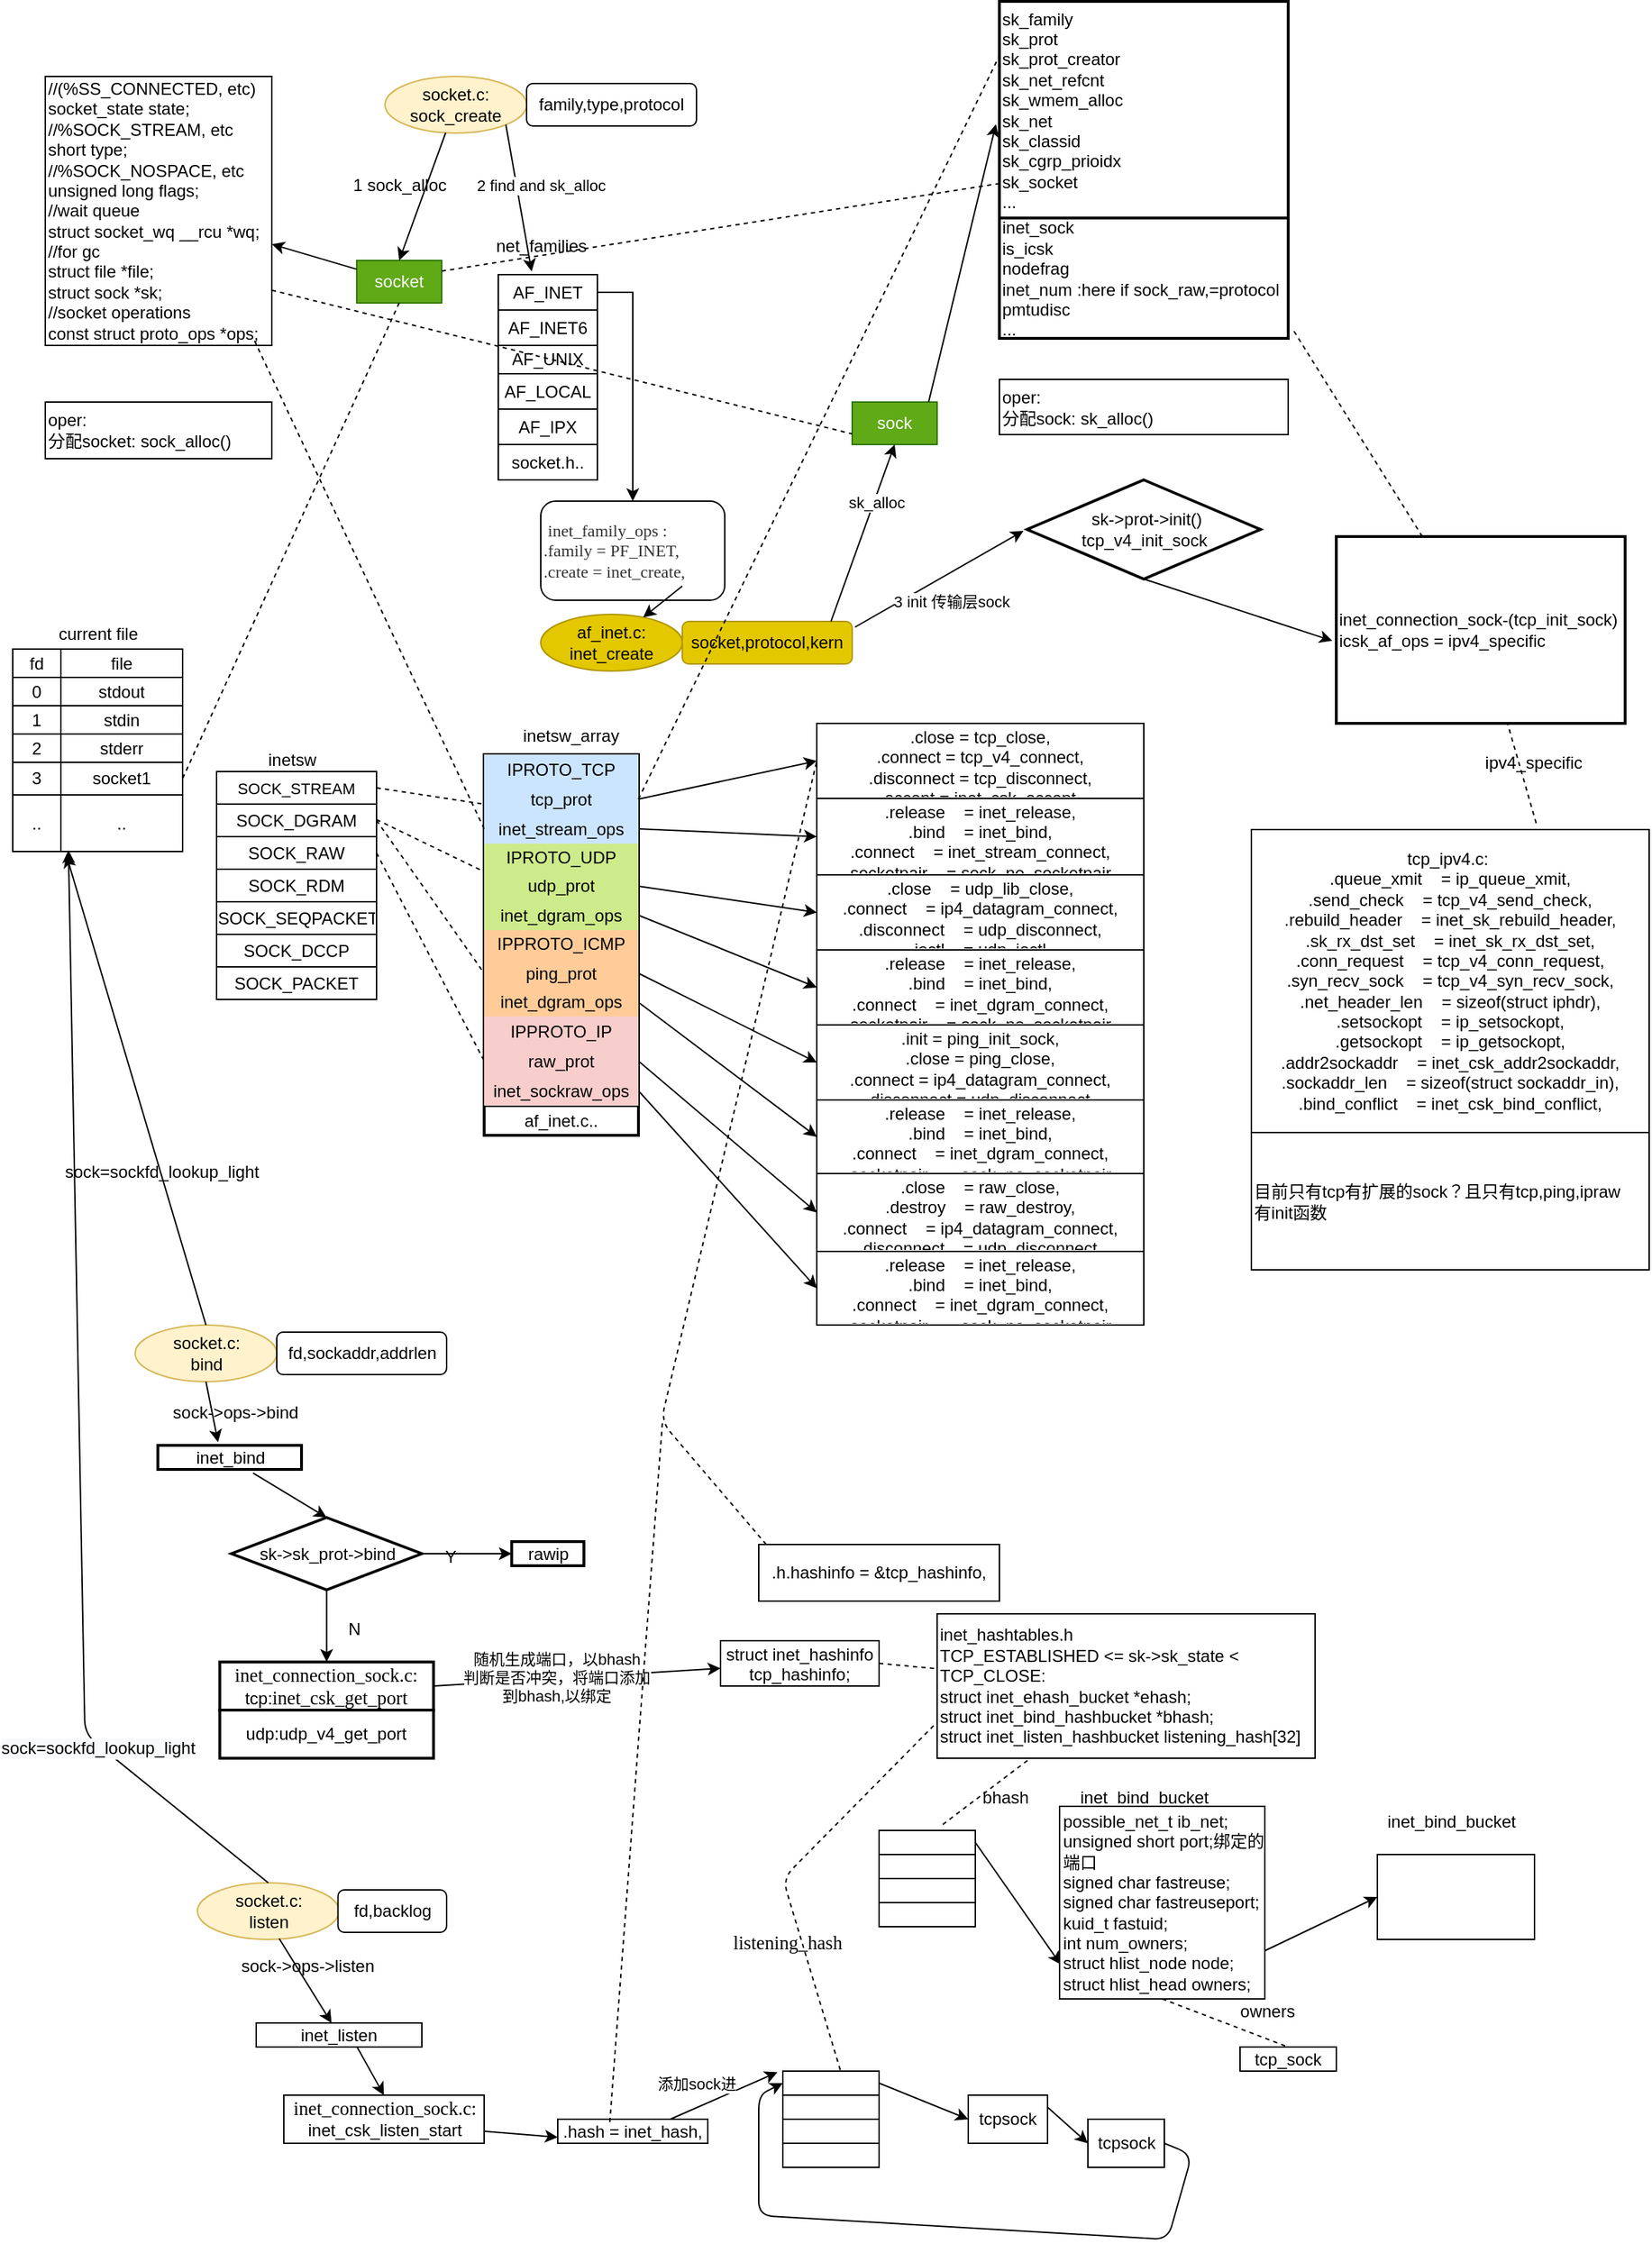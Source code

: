 <mxfile version="15.1.4" type="github">
  <diagram id="tEAXirQf3tNZCXFFklyO" name="Page-1">
    <mxGraphModel dx="1038" dy="581" grid="1" gridSize="17" guides="1" tooltips="1" connect="1" arrows="1" fold="1" page="1" pageScale="1" pageWidth="1169" pageHeight="1654" math="0" shadow="0">
      <root>
        <mxCell id="0" />
        <mxCell id="1" parent="0" />
        <mxCell id="7tcGIsKoTwxkVgl_gIGl-1" value="socket" style="rounded=0;whiteSpace=wrap;html=1;fillColor=#60a917;strokeColor=#2D7600;fontColor=#ffffff;" parent="1" vertex="1">
          <mxGeometry x="260" y="200" width="60" height="30" as="geometry" />
        </mxCell>
        <mxCell id="7tcGIsKoTwxkVgl_gIGl-2" value="&lt;div&gt;//(%SS_CONNECTED, etc)&lt;br&gt;&lt;/div&gt;&lt;div&gt;socket_state&lt;span&gt;  &lt;/span&gt;state;&lt;/div&gt;&lt;div&gt;//%SOCK_STREAM, etc&lt;/div&gt;&lt;div&gt;short&lt;span&gt;   &lt;/span&gt;type;&lt;/div&gt;&lt;div&gt;//%SOCK_NOSPACE, etc&lt;br&gt;&lt;/div&gt;&lt;div&gt;&lt;span&gt; &lt;/span&gt;unsigned long&lt;span&gt;  &lt;/span&gt;flags;&lt;/div&gt;&lt;div&gt;//wait queue&amp;nbsp;&lt;/div&gt;&lt;div&gt;&lt;span&gt; &lt;/span&gt;struct socket_wq __rcu&lt;span&gt; &lt;/span&gt;*wq;&lt;/div&gt;&lt;div&gt;//for gc&lt;/div&gt;&lt;div&gt;&lt;span&gt; &lt;/span&gt;struct file&lt;span&gt;  &lt;/span&gt;*file;&lt;/div&gt;&lt;div&gt;&lt;span&gt; &lt;/span&gt;struct sock&lt;span&gt;  &lt;/span&gt;*sk;&lt;/div&gt;&lt;div&gt;//socket operations&lt;/div&gt;&lt;div&gt;&lt;span&gt;&lt;/span&gt;const struct proto_ops&lt;span&gt; &lt;/span&gt;*ops;&lt;/div&gt;" style="rounded=0;whiteSpace=wrap;html=1;align=left;" parent="1" vertex="1">
          <mxGeometry x="40" y="70" width="160" height="190" as="geometry" />
        </mxCell>
        <mxCell id="7tcGIsKoTwxkVgl_gIGl-3" value="" style="endArrow=classic;html=1;" parent="1" source="7tcGIsKoTwxkVgl_gIGl-1" target="7tcGIsKoTwxkVgl_gIGl-2" edge="1">
          <mxGeometry width="50" height="50" relative="1" as="geometry">
            <mxPoint x="370" y="220" as="sourcePoint" />
            <mxPoint x="420" y="170" as="targetPoint" />
          </mxGeometry>
        </mxCell>
        <mxCell id="7tcGIsKoTwxkVgl_gIGl-4" value="socket.c:&lt;br&gt;sock_create" style="ellipse;whiteSpace=wrap;html=1;fillColor=#fff2cc;strokeColor=#d6b656;" parent="1" vertex="1">
          <mxGeometry x="280" y="70" width="100" height="40" as="geometry" />
        </mxCell>
        <mxCell id="7tcGIsKoTwxkVgl_gIGl-45" value="oper:&lt;br&gt;&lt;div&gt;&lt;span&gt;分配socket: sock_alloc()&lt;/span&gt;&lt;/div&gt;" style="rounded=0;whiteSpace=wrap;html=1;align=left;" parent="1" vertex="1">
          <mxGeometry x="40" y="300" width="160" height="40" as="geometry" />
        </mxCell>
        <mxCell id="7tcGIsKoTwxkVgl_gIGl-46" value="" style="shape=table;startSize=0;container=1;collapsible=0;childLayout=tableLayout;rounded=0;spacingTop=-1;flipH=0;flipV=1;direction=south;" parent="1" vertex="1">
          <mxGeometry x="360" y="210" width="70" height="145" as="geometry" />
        </mxCell>
        <mxCell id="7tcGIsKoTwxkVgl_gIGl-47" value="" style="shape=partialRectangle;collapsible=0;dropTarget=0;pointerEvents=0;fillColor=none;top=0;left=0;bottom=0;right=0;points=[[0,0.5],[1,0.5]];portConstraint=eastwest;" parent="7tcGIsKoTwxkVgl_gIGl-46" vertex="1">
          <mxGeometry width="70" height="25" as="geometry" />
        </mxCell>
        <mxCell id="7tcGIsKoTwxkVgl_gIGl-48" value="AF_INET" style="shape=partialRectangle;html=1;whiteSpace=wrap;connectable=0;overflow=hidden;fillColor=none;top=0;left=0;bottom=0;right=0;pointerEvents=1;" parent="7tcGIsKoTwxkVgl_gIGl-47" vertex="1">
          <mxGeometry width="70" height="25" as="geometry" />
        </mxCell>
        <mxCell id="7tcGIsKoTwxkVgl_gIGl-49" value="" style="shape=partialRectangle;collapsible=0;dropTarget=0;pointerEvents=0;fillColor=none;top=0;left=0;bottom=0;right=0;points=[[0,0.5],[1,0.5]];portConstraint=eastwest;" parent="7tcGIsKoTwxkVgl_gIGl-46" vertex="1">
          <mxGeometry y="25" width="70" height="25" as="geometry" />
        </mxCell>
        <mxCell id="7tcGIsKoTwxkVgl_gIGl-50" value="AF_INET6" style="shape=partialRectangle;html=1;whiteSpace=wrap;connectable=0;overflow=hidden;fillColor=none;top=0;left=0;bottom=0;right=0;pointerEvents=1;" parent="7tcGIsKoTwxkVgl_gIGl-49" vertex="1">
          <mxGeometry width="70" height="25" as="geometry" />
        </mxCell>
        <mxCell id="7tcGIsKoTwxkVgl_gIGl-51" value="" style="shape=partialRectangle;collapsible=0;dropTarget=0;pointerEvents=0;fillColor=none;top=0;left=0;bottom=0;right=0;points=[[0,0.5],[1,0.5]];portConstraint=eastwest;" parent="7tcGIsKoTwxkVgl_gIGl-46" vertex="1">
          <mxGeometry y="50" width="70" height="20" as="geometry" />
        </mxCell>
        <mxCell id="7tcGIsKoTwxkVgl_gIGl-52" value="AF_UNIX" style="shape=partialRectangle;html=1;whiteSpace=wrap;connectable=0;overflow=hidden;fillColor=none;top=0;left=0;bottom=0;right=0;pointerEvents=1;" parent="7tcGIsKoTwxkVgl_gIGl-51" vertex="1">
          <mxGeometry width="70" height="20" as="geometry" />
        </mxCell>
        <mxCell id="7tcGIsKoTwxkVgl_gIGl-53" value="" style="shape=partialRectangle;collapsible=0;dropTarget=0;pointerEvents=0;fillColor=none;top=0;left=0;bottom=0;right=0;points=[[0,0.5],[1,0.5]];portConstraint=eastwest;" parent="7tcGIsKoTwxkVgl_gIGl-46" vertex="1">
          <mxGeometry y="70" width="70" height="25" as="geometry" />
        </mxCell>
        <mxCell id="7tcGIsKoTwxkVgl_gIGl-54" value="AF_LOCAL" style="shape=partialRectangle;html=1;whiteSpace=wrap;connectable=0;overflow=hidden;fillColor=none;top=0;left=0;bottom=0;right=0;pointerEvents=1;" parent="7tcGIsKoTwxkVgl_gIGl-53" vertex="1">
          <mxGeometry width="70" height="25" as="geometry" />
        </mxCell>
        <mxCell id="7tcGIsKoTwxkVgl_gIGl-55" value="" style="shape=partialRectangle;collapsible=0;dropTarget=0;pointerEvents=0;fillColor=none;top=0;left=0;bottom=0;right=0;points=[[0,0.5],[1,0.5]];portConstraint=eastwest;" parent="7tcGIsKoTwxkVgl_gIGl-46" vertex="1">
          <mxGeometry y="95" width="70" height="25" as="geometry" />
        </mxCell>
        <mxCell id="7tcGIsKoTwxkVgl_gIGl-56" value="AF_IPX" style="shape=partialRectangle;html=1;whiteSpace=wrap;connectable=0;overflow=hidden;fillColor=none;top=0;left=0;bottom=0;right=0;pointerEvents=1;" parent="7tcGIsKoTwxkVgl_gIGl-55" vertex="1">
          <mxGeometry width="70" height="25" as="geometry" />
        </mxCell>
        <mxCell id="7tcGIsKoTwxkVgl_gIGl-57" value="" style="shape=partialRectangle;collapsible=0;dropTarget=0;pointerEvents=0;fillColor=none;top=0;left=0;bottom=0;right=0;points=[[0,0.5],[1,0.5]];portConstraint=eastwest;" parent="7tcGIsKoTwxkVgl_gIGl-46" vertex="1">
          <mxGeometry y="120" width="70" height="25" as="geometry" />
        </mxCell>
        <mxCell id="7tcGIsKoTwxkVgl_gIGl-58" value="socket.h.." style="shape=partialRectangle;html=1;whiteSpace=wrap;connectable=0;overflow=hidden;fillColor=none;top=0;left=0;bottom=0;right=0;pointerEvents=1;" parent="7tcGIsKoTwxkVgl_gIGl-57" vertex="1">
          <mxGeometry width="70" height="25" as="geometry" />
        </mxCell>
        <mxCell id="7tcGIsKoTwxkVgl_gIGl-59" value="net_families" style="text;html=1;align=center;verticalAlign=middle;resizable=0;points=[];autosize=1;strokeColor=none;fillColor=none;" parent="1" vertex="1">
          <mxGeometry x="350" y="180" width="80" height="20" as="geometry" />
        </mxCell>
        <mxCell id="7tcGIsKoTwxkVgl_gIGl-61" value="family,type,protocol" style="rounded=1;whiteSpace=wrap;html=1;" parent="1" vertex="1">
          <mxGeometry x="380" y="75" width="120" height="30" as="geometry" />
        </mxCell>
        <mxCell id="U9VOeySq4oXoxofLjwe_-7" style="edgeStyle=orthogonalEdgeStyle;rounded=0;orthogonalLoop=1;jettySize=auto;html=1;exitX=1;exitY=0.5;exitDx=0;exitDy=0;" edge="1" parent="1" source="7tcGIsKoTwxkVgl_gIGl-47" target="U9VOeySq4oXoxofLjwe_-8">
          <mxGeometry relative="1" as="geometry">
            <mxPoint x="450" y="390" as="targetPoint" />
          </mxGeometry>
        </mxCell>
        <mxCell id="U9VOeySq4oXoxofLjwe_-8" value="&lt;p style=&quot;margin: 0px&quot;&gt;&lt;span style=&quot;font-family: &amp;#34;arial,宋体,sans-serif&amp;#34; ; color: rgb(51 , 51 , 51)&quot;&gt;&lt;font style=&quot;font-size: 12px&quot;&gt;&amp;nbsp;inet_family_ops :&lt;/font&gt;&lt;/span&gt;&lt;/p&gt;&lt;p style=&quot;margin: 0px&quot;&gt;&lt;span style=&quot;font-family: &amp;#34;arial,宋体,sans-serif&amp;#34; ; color: rgb(51 , 51 , 51)&quot;&gt;&lt;font style=&quot;font-size: 12px&quot;&gt;.family = PF_INET,&lt;/font&gt;&lt;/span&gt;&lt;/p&gt;&lt;p style=&quot;margin: 0px&quot;&gt;&lt;span style=&quot;font-family: &amp;#34;arial,宋体,sans-serif&amp;#34; ; color: rgb(51 , 51 , 51)&quot;&gt;&lt;font style=&quot;font-size: 12px&quot;&gt;.create = inet_create,&lt;/font&gt;&lt;/span&gt;&lt;/p&gt;" style="rounded=1;whiteSpace=wrap;html=1;align=left;" vertex="1" parent="1">
          <mxGeometry x="390" y="370" width="130" height="70" as="geometry" />
        </mxCell>
        <mxCell id="U9VOeySq4oXoxofLjwe_-9" value="" style="endArrow=classic;html=1;entryX=0.5;entryY=0;entryDx=0;entryDy=0;" edge="1" parent="1" source="7tcGIsKoTwxkVgl_gIGl-4" target="7tcGIsKoTwxkVgl_gIGl-1">
          <mxGeometry width="50" height="50" relative="1" as="geometry">
            <mxPoint x="305" y="110" as="sourcePoint" />
            <mxPoint x="355" y="60" as="targetPoint" />
          </mxGeometry>
        </mxCell>
        <mxCell id="U9VOeySq4oXoxofLjwe_-10" value="1 sock_alloc" style="text;html=1;align=center;verticalAlign=middle;resizable=0;points=[];autosize=1;strokeColor=none;fillColor=none;" vertex="1" parent="1">
          <mxGeometry x="247.5" y="138" width="85" height="17" as="geometry" />
        </mxCell>
        <mxCell id="U9VOeySq4oXoxofLjwe_-11" value="af_inet.c:&lt;br&gt;inet_create" style="ellipse;whiteSpace=wrap;html=1;fillColor=#e3c800;strokeColor=#B09500;fontColor=#000000;" vertex="1" parent="1">
          <mxGeometry x="390" y="450" width="100" height="40" as="geometry" />
        </mxCell>
        <mxCell id="U9VOeySq4oXoxofLjwe_-12" value="socket,protocol,kern" style="rounded=1;whiteSpace=wrap;html=1;fillColor=#e3c800;strokeColor=#B09500;fontColor=#000000;" vertex="1" parent="1">
          <mxGeometry x="490" y="455" width="120" height="30" as="geometry" />
        </mxCell>
        <mxCell id="U9VOeySq4oXoxofLjwe_-13" value="" style="endArrow=classic;html=1;" edge="1" parent="1" target="U9VOeySq4oXoxofLjwe_-11">
          <mxGeometry width="50" height="50" relative="1" as="geometry">
            <mxPoint x="490" y="430" as="sourcePoint" />
            <mxPoint x="540" y="380" as="targetPoint" />
          </mxGeometry>
        </mxCell>
        <mxCell id="U9VOeySq4oXoxofLjwe_-14" value="" style="shape=table;startSize=0;container=1;collapsible=0;childLayout=tableLayout;" vertex="1" parent="1">
          <mxGeometry x="161" y="561" width="113" height="161" as="geometry" />
        </mxCell>
        <mxCell id="U9VOeySq4oXoxofLjwe_-15" value="" style="shape=partialRectangle;collapsible=0;dropTarget=0;pointerEvents=0;fillColor=none;top=0;left=0;bottom=0;right=0;points=[[0,0.5],[1,0.5]];portConstraint=eastwest;" vertex="1" parent="U9VOeySq4oXoxofLjwe_-14">
          <mxGeometry width="113" height="23" as="geometry" />
        </mxCell>
        <mxCell id="U9VOeySq4oXoxofLjwe_-16" value="&lt;font style=&quot;font-size: 11px&quot;&gt;SOCK_STREAM&lt;/font&gt;" style="shape=partialRectangle;html=1;whiteSpace=wrap;connectable=0;overflow=hidden;fillColor=none;top=0;left=0;bottom=0;right=0;pointerEvents=1;" vertex="1" parent="U9VOeySq4oXoxofLjwe_-15">
          <mxGeometry width="113" height="23" as="geometry" />
        </mxCell>
        <mxCell id="U9VOeySq4oXoxofLjwe_-17" value="" style="shape=partialRectangle;collapsible=0;dropTarget=0;pointerEvents=0;fillColor=none;top=0;left=0;bottom=0;right=0;points=[[0,0.5],[1,0.5]];portConstraint=eastwest;" vertex="1" parent="U9VOeySq4oXoxofLjwe_-14">
          <mxGeometry y="23" width="113" height="23" as="geometry" />
        </mxCell>
        <mxCell id="U9VOeySq4oXoxofLjwe_-18" value="SOCK_DGRAM" style="shape=partialRectangle;html=1;whiteSpace=wrap;connectable=0;overflow=hidden;fillColor=none;top=0;left=0;bottom=0;right=0;pointerEvents=1;" vertex="1" parent="U9VOeySq4oXoxofLjwe_-17">
          <mxGeometry width="113" height="23" as="geometry" />
        </mxCell>
        <mxCell id="U9VOeySq4oXoxofLjwe_-19" value="" style="shape=partialRectangle;collapsible=0;dropTarget=0;pointerEvents=0;fillColor=none;top=0;left=0;bottom=0;right=0;points=[[0,0.5],[1,0.5]];portConstraint=eastwest;" vertex="1" parent="U9VOeySq4oXoxofLjwe_-14">
          <mxGeometry y="46" width="113" height="23" as="geometry" />
        </mxCell>
        <mxCell id="U9VOeySq4oXoxofLjwe_-20" value="SOCK_RAW" style="shape=partialRectangle;html=1;whiteSpace=wrap;connectable=0;overflow=hidden;fillColor=none;top=0;left=0;bottom=0;right=0;pointerEvents=1;" vertex="1" parent="U9VOeySq4oXoxofLjwe_-19">
          <mxGeometry width="113" height="23" as="geometry" />
        </mxCell>
        <mxCell id="U9VOeySq4oXoxofLjwe_-21" value="" style="shape=partialRectangle;collapsible=0;dropTarget=0;pointerEvents=0;fillColor=none;top=0;left=0;bottom=0;right=0;points=[[0,0.5],[1,0.5]];portConstraint=eastwest;" vertex="1" parent="U9VOeySq4oXoxofLjwe_-14">
          <mxGeometry y="69" width="113" height="23" as="geometry" />
        </mxCell>
        <mxCell id="U9VOeySq4oXoxofLjwe_-22" value="SOCK_RDM" style="shape=partialRectangle;html=1;whiteSpace=wrap;connectable=0;overflow=hidden;fillColor=none;top=0;left=0;bottom=0;right=0;pointerEvents=1;" vertex="1" parent="U9VOeySq4oXoxofLjwe_-21">
          <mxGeometry width="113" height="23" as="geometry" />
        </mxCell>
        <mxCell id="U9VOeySq4oXoxofLjwe_-23" value="" style="shape=partialRectangle;collapsible=0;dropTarget=0;pointerEvents=0;fillColor=none;top=0;left=0;bottom=0;right=0;points=[[0,0.5],[1,0.5]];portConstraint=eastwest;" vertex="1" parent="U9VOeySq4oXoxofLjwe_-14">
          <mxGeometry y="92" width="113" height="23" as="geometry" />
        </mxCell>
        <mxCell id="U9VOeySq4oXoxofLjwe_-24" value="SOCK_SEQPACKET" style="shape=partialRectangle;html=1;whiteSpace=wrap;connectable=0;overflow=hidden;fillColor=none;top=0;left=0;bottom=0;right=0;pointerEvents=1;" vertex="1" parent="U9VOeySq4oXoxofLjwe_-23">
          <mxGeometry width="113" height="23" as="geometry" />
        </mxCell>
        <mxCell id="U9VOeySq4oXoxofLjwe_-29" style="shape=partialRectangle;collapsible=0;dropTarget=0;pointerEvents=0;fillColor=none;top=0;left=0;bottom=0;right=0;points=[[0,0.5],[1,0.5]];portConstraint=eastwest;" vertex="1" parent="U9VOeySq4oXoxofLjwe_-14">
          <mxGeometry y="115" width="113" height="23" as="geometry" />
        </mxCell>
        <mxCell id="U9VOeySq4oXoxofLjwe_-30" value="SOCK_DCCP" style="shape=partialRectangle;html=1;whiteSpace=wrap;connectable=0;overflow=hidden;fillColor=none;top=0;left=0;bottom=0;right=0;pointerEvents=1;" vertex="1" parent="U9VOeySq4oXoxofLjwe_-29">
          <mxGeometry width="113" height="23" as="geometry" />
        </mxCell>
        <mxCell id="U9VOeySq4oXoxofLjwe_-27" style="shape=partialRectangle;collapsible=0;dropTarget=0;pointerEvents=0;fillColor=none;top=0;left=0;bottom=0;right=0;points=[[0,0.5],[1,0.5]];portConstraint=eastwest;" vertex="1" parent="U9VOeySq4oXoxofLjwe_-14">
          <mxGeometry y="138" width="113" height="23" as="geometry" />
        </mxCell>
        <mxCell id="U9VOeySq4oXoxofLjwe_-28" value="SOCK_PACKET" style="shape=partialRectangle;html=1;whiteSpace=wrap;connectable=0;overflow=hidden;fillColor=none;top=0;left=0;bottom=0;right=0;pointerEvents=1;" vertex="1" parent="U9VOeySq4oXoxofLjwe_-27">
          <mxGeometry width="113" height="23" as="geometry" />
        </mxCell>
        <mxCell id="U9VOeySq4oXoxofLjwe_-25" value="inetsw" style="text;html=1;align=center;verticalAlign=middle;resizable=0;points=[];autosize=1;strokeColor=none;fillColor=none;" vertex="1" parent="1">
          <mxGeometry x="179.5" y="544" width="68" height="17" as="geometry" />
        </mxCell>
        <mxCell id="U9VOeySq4oXoxofLjwe_-50" value="" style="endArrow=none;dashed=1;html=1;entryX=0;entryY=0.5;entryDx=0;entryDy=0;exitX=1;exitY=0.5;exitDx=0;exitDy=0;" edge="1" parent="1" source="U9VOeySq4oXoxofLjwe_-15">
          <mxGeometry width="50" height="50" relative="1" as="geometry">
            <mxPoint x="271.5" y="577.5" as="sourcePoint" />
            <mxPoint x="349.5" y="584" as="targetPoint" />
          </mxGeometry>
        </mxCell>
        <mxCell id="U9VOeySq4oXoxofLjwe_-51" value="" style="endArrow=none;dashed=1;html=1;entryX=0;entryY=0.5;entryDx=0;entryDy=0;exitX=1;exitY=0.5;exitDx=0;exitDy=0;" edge="1" parent="1">
          <mxGeometry width="50" height="50" relative="1" as="geometry">
            <mxPoint x="274" y="595" as="sourcePoint" />
            <mxPoint x="349.5" y="631.5" as="targetPoint" />
          </mxGeometry>
        </mxCell>
        <mxCell id="U9VOeySq4oXoxofLjwe_-52" value="" style="endArrow=none;dashed=1;html=1;entryX=0;entryY=0.5;entryDx=0;entryDy=0;exitX=1;exitY=0.5;exitDx=0;exitDy=0;" edge="1" parent="1" source="U9VOeySq4oXoxofLjwe_-17" target="U9VOeySq4oXoxofLjwe_-144">
          <mxGeometry width="50" height="50" relative="1" as="geometry">
            <mxPoint x="274" y="629" as="sourcePoint" />
            <mxPoint x="348.257" y="669.005" as="targetPoint" />
          </mxGeometry>
        </mxCell>
        <mxCell id="U9VOeySq4oXoxofLjwe_-54" value="" style="endArrow=none;dashed=1;html=1;exitX=1;exitY=0.5;exitDx=0;exitDy=0;entryX=0;entryY=0.5;entryDx=0;entryDy=0;" edge="1" parent="1" source="U9VOeySq4oXoxofLjwe_-19" target="U9VOeySq4oXoxofLjwe_-150">
          <mxGeometry width="50" height="50" relative="1" as="geometry">
            <mxPoint x="275.24" y="648.49" as="sourcePoint" />
            <mxPoint x="349.5" y="722" as="targetPoint" />
          </mxGeometry>
        </mxCell>
        <mxCell id="U9VOeySq4oXoxofLjwe_-83" value="" style="shape=table;startSize=0;container=1;collapsible=0;childLayout=tableLayout;" vertex="1" parent="1">
          <mxGeometry x="585" y="527" width="231" height="425" as="geometry" />
        </mxCell>
        <mxCell id="U9VOeySq4oXoxofLjwe_-84" value="" style="shape=partialRectangle;collapsible=0;dropTarget=0;pointerEvents=0;fillColor=none;top=0;left=0;bottom=0;right=0;points=[[0,0.5],[1,0.5]];portConstraint=eastwest;" vertex="1" parent="U9VOeySq4oXoxofLjwe_-83">
          <mxGeometry width="231" height="53" as="geometry" />
        </mxCell>
        <mxCell id="U9VOeySq4oXoxofLjwe_-85" value="&lt;div&gt;&lt;span&gt;.close&lt;/span&gt;&lt;span&gt;			&lt;/span&gt;&lt;span&gt;= tcp_close,&lt;/span&gt;&lt;br&gt;&lt;/div&gt;&lt;div&gt;&lt;span&gt;	&lt;/span&gt;.connect&lt;span&gt;		&lt;/span&gt;= tcp_v4_connect,&lt;/div&gt;&lt;div&gt;&lt;span&gt;	&lt;/span&gt;.disconnect&lt;span&gt;		&lt;/span&gt;= tcp_disconnect,&lt;/div&gt;&lt;div&gt;&lt;span&gt;	&lt;/span&gt;.accept&lt;span&gt;			&lt;/span&gt;= inet_csk_accept,&lt;/div&gt;&lt;div&gt;&lt;span&gt;	&lt;/span&gt;.ioctl&lt;span&gt;			&lt;/span&gt;= tcp_ioctl,&lt;/div&gt;&lt;div&gt;&lt;span&gt;	&lt;/span&gt;.init&lt;span&gt;			&lt;/span&gt;= tcp_v4_init_sock,&lt;/div&gt;&lt;div&gt;&lt;span&gt;	&lt;/span&gt;.destroy&lt;span&gt;		&lt;/span&gt;= tcp_v4_destroy_sock,&lt;/div&gt;&lt;div&gt;&lt;span&gt;	&lt;/span&gt;.shutdown&lt;span&gt;		&lt;/span&gt;= tcp_shutdown,&lt;/div&gt;&lt;div&gt;&lt;span&gt;	&lt;/span&gt;.setsockopt&lt;span&gt;		&lt;/span&gt;= tcp_setsockopt,&lt;/div&gt;&lt;div&gt;&lt;span&gt;	&lt;/span&gt;.getsockopt&lt;span&gt;		&lt;/span&gt;= tcp_getsockopt,&lt;/div&gt;&lt;div&gt;&lt;span&gt;	&lt;/span&gt;.recvmsg&lt;span&gt;		&lt;/span&gt;= tcp_recvmsg,&lt;/div&gt;&lt;div&gt;&lt;span&gt;	&lt;/span&gt;.sendmsg&lt;span&gt;		&lt;/span&gt;= tcp_sendmsg,&lt;/div&gt;&lt;div&gt;...&lt;/div&gt;" style="shape=partialRectangle;html=1;whiteSpace=wrap;connectable=0;overflow=hidden;fillColor=none;top=0;left=0;bottom=0;right=0;pointerEvents=1;" vertex="1" parent="U9VOeySq4oXoxofLjwe_-84">
          <mxGeometry width="231" height="53" as="geometry" />
        </mxCell>
        <mxCell id="U9VOeySq4oXoxofLjwe_-86" value="" style="shape=partialRectangle;collapsible=0;dropTarget=0;pointerEvents=0;fillColor=none;top=0;left=0;bottom=0;right=0;points=[[0,0.5],[1,0.5]];portConstraint=eastwest;" vertex="1" parent="U9VOeySq4oXoxofLjwe_-83">
          <mxGeometry y="53" width="231" height="54" as="geometry" />
        </mxCell>
        <mxCell id="U9VOeySq4oXoxofLjwe_-87" value="&lt;div&gt;.release&lt;span&gt;	&lt;/span&gt;&amp;nbsp; &amp;nbsp;= inet_release,&lt;/div&gt;&lt;div&gt;&lt;span&gt;	&lt;/span&gt;.bind&lt;span&gt;		&lt;/span&gt;&amp;nbsp; &amp;nbsp;= inet_bind,&lt;/div&gt;&lt;div&gt;&lt;span&gt;	&lt;/span&gt;.connect&lt;span&gt;	&lt;/span&gt;&amp;nbsp; &amp;nbsp;= inet_stream_connect,&lt;/div&gt;&lt;div&gt;&lt;span&gt;	&lt;/span&gt;.socketpair&lt;span&gt;	&lt;/span&gt;&amp;nbsp; &amp;nbsp;= sock_no_socketpair,&lt;/div&gt;&lt;div&gt;&lt;span&gt;	&lt;/span&gt;.accept&lt;span&gt;		&lt;/span&gt;&amp;nbsp; &amp;nbsp;= inet_accept,&lt;/div&gt;&lt;div&gt;&lt;span&gt;	&lt;/span&gt;.getname&lt;span&gt;	&lt;/span&gt;&amp;nbsp; &amp;nbsp;= inet_getname,&lt;/div&gt;&lt;div&gt;&lt;span&gt;	&lt;/span&gt;.poll&lt;span&gt;		&lt;/span&gt;&amp;nbsp; &amp;nbsp;= tcp_poll,&lt;/div&gt;" style="shape=partialRectangle;html=1;whiteSpace=wrap;connectable=0;overflow=hidden;fillColor=none;top=0;left=0;bottom=0;right=0;pointerEvents=1;" vertex="1" parent="U9VOeySq4oXoxofLjwe_-86">
          <mxGeometry width="231" height="54" as="geometry" />
        </mxCell>
        <mxCell id="U9VOeySq4oXoxofLjwe_-88" value="" style="shape=partialRectangle;collapsible=0;dropTarget=0;pointerEvents=0;fillColor=none;top=0;left=0;bottom=0;right=0;points=[[0,0.5],[1,0.5]];portConstraint=eastwest;" vertex="1" parent="U9VOeySq4oXoxofLjwe_-83">
          <mxGeometry y="107" width="231" height="53" as="geometry" />
        </mxCell>
        <mxCell id="U9VOeySq4oXoxofLjwe_-89" value="&lt;div&gt;.close&lt;span&gt;		&lt;/span&gt;&amp;nbsp; &amp;nbsp;= udp_lib_close,&lt;/div&gt;&lt;div&gt;&lt;span&gt;	&lt;/span&gt;.connect&lt;span&gt;	&lt;/span&gt;&amp;nbsp; &amp;nbsp;= ip4_datagram_connect,&lt;/div&gt;&lt;div&gt;&lt;span&gt;	&lt;/span&gt;.disconnect&lt;span&gt;	&lt;/span&gt;&amp;nbsp; &amp;nbsp;= udp_disconnect,&lt;/div&gt;&lt;div&gt;&lt;span&gt;	&lt;/span&gt;.ioctl&lt;span&gt;		&lt;/span&gt;&amp;nbsp; &amp;nbsp;= udp_ioctl,&lt;/div&gt;&lt;div&gt;&lt;span&gt;	&lt;/span&gt;.destroy&lt;span&gt;	&lt;/span&gt;&amp;nbsp; &amp;nbsp;= udp_destroy_sock,&lt;/div&gt;&lt;div&gt;&lt;span&gt;	&lt;/span&gt;.setsockopt&lt;span&gt;	&lt;/span&gt;&amp;nbsp; &amp;nbsp;= udp_setsockopt,&lt;/div&gt;&lt;div&gt;&lt;span&gt;	&lt;/span&gt;.getsockopt&lt;span&gt;	&lt;/span&gt;&amp;nbsp; &amp;nbsp;= udp_getsockopt,&lt;/div&gt;&lt;div&gt;&lt;span&gt;	&lt;/span&gt;.sendmsg&lt;span&gt;	&lt;/span&gt;&amp;nbsp; &amp;nbsp;= udp_sendmsg,&lt;/div&gt;&lt;div&gt;&lt;span&gt;	&lt;/span&gt;.recvmsg&lt;span&gt;	&lt;/span&gt;&amp;nbsp; &amp;nbsp;= udp_recvmsg,&lt;/div&gt;" style="shape=partialRectangle;html=1;whiteSpace=wrap;connectable=0;overflow=hidden;fillColor=none;top=0;left=0;bottom=0;right=0;pointerEvents=1;" vertex="1" parent="U9VOeySq4oXoxofLjwe_-88">
          <mxGeometry width="231" height="53" as="geometry" />
        </mxCell>
        <mxCell id="U9VOeySq4oXoxofLjwe_-90" value="" style="shape=partialRectangle;collapsible=0;dropTarget=0;pointerEvents=0;fillColor=none;top=0;left=0;bottom=0;right=0;points=[[0,0.5],[1,0.5]];portConstraint=eastwest;" vertex="1" parent="U9VOeySq4oXoxofLjwe_-83">
          <mxGeometry y="160" width="231" height="53" as="geometry" />
        </mxCell>
        <mxCell id="U9VOeySq4oXoxofLjwe_-91" value="&lt;div&gt;.release&lt;span&gt;	&lt;/span&gt;&amp;nbsp; &amp;nbsp;= inet_release,&lt;/div&gt;&lt;div&gt;&lt;span&gt;	&lt;/span&gt;.bind&lt;span&gt;		&lt;/span&gt;&amp;nbsp; &amp;nbsp;= inet_bind,&lt;/div&gt;&lt;div&gt;&lt;span&gt;	&lt;/span&gt;.connect&lt;span&gt;	&lt;/span&gt;&amp;nbsp; &amp;nbsp;= inet_dgram_connect,&lt;/div&gt;&lt;div&gt;&lt;span&gt;	&lt;/span&gt;.socketpair&lt;span&gt;	&lt;/span&gt;&amp;nbsp; &amp;nbsp;= sock_no_socketpair,&lt;/div&gt;&lt;div&gt;&lt;span&gt;	&lt;/span&gt;.accept&lt;span&gt;		&lt;/span&gt;&amp;nbsp; &amp;nbsp;= sock_no_accept,&lt;/div&gt;&lt;div&gt;&lt;span&gt;	&lt;/span&gt;.getname&lt;span&gt;	&lt;/span&gt;&amp;nbsp; &amp;nbsp;= inet_getname,&lt;/div&gt;&lt;div&gt;&lt;span&gt;	&lt;/span&gt;.poll&lt;span&gt;		&lt;/span&gt;&amp;nbsp; &amp;nbsp;= udp_poll,&lt;/div&gt;" style="shape=partialRectangle;html=1;whiteSpace=wrap;connectable=0;overflow=hidden;fillColor=none;top=0;left=0;bottom=0;right=0;pointerEvents=1;" vertex="1" parent="U9VOeySq4oXoxofLjwe_-90">
          <mxGeometry width="231" height="53" as="geometry" />
        </mxCell>
        <mxCell id="U9VOeySq4oXoxofLjwe_-92" value="" style="shape=partialRectangle;collapsible=0;dropTarget=0;pointerEvents=0;fillColor=none;top=0;left=0;bottom=0;right=0;points=[[0,0.5],[1,0.5]];portConstraint=eastwest;" vertex="1" parent="U9VOeySq4oXoxofLjwe_-83">
          <mxGeometry y="213" width="231" height="53" as="geometry" />
        </mxCell>
        <mxCell id="U9VOeySq4oXoxofLjwe_-93" value="&lt;div&gt;.init =&lt;span&gt;		&lt;/span&gt;ping_init_sock,&lt;/div&gt;&lt;div&gt;&lt;span&gt;	&lt;/span&gt;.close =&lt;span&gt;	&lt;/span&gt;ping_close,&lt;/div&gt;&lt;div&gt;&lt;span&gt;	&lt;/span&gt;.connect =&lt;span&gt;	&lt;/span&gt;ip4_datagram_connect,&lt;/div&gt;&lt;div&gt;&lt;span&gt;	&lt;/span&gt;.disconnect =&lt;span&gt;	&lt;/span&gt;udp_disconnect,&lt;/div&gt;&lt;div&gt;&lt;span&gt;	&lt;/span&gt;.setsockopt =&lt;span&gt;	&lt;/span&gt;ip_setsockopt,&lt;/div&gt;&lt;div&gt;&lt;span&gt;	&lt;/span&gt;.getsockopt =&lt;span&gt;	&lt;/span&gt;ip_getsockopt,&lt;/div&gt;&lt;div&gt;&lt;span&gt;	&lt;/span&gt;.sendmsg =&lt;span&gt;	&lt;/span&gt;ping_v4_sendmsg,&lt;/div&gt;&lt;div&gt;&lt;span&gt;	&lt;/span&gt;.recvmsg =&lt;span&gt;	&lt;/span&gt;ping_recvmsg,&lt;/div&gt;" style="shape=partialRectangle;html=1;whiteSpace=wrap;connectable=0;overflow=hidden;fillColor=none;top=0;left=0;bottom=0;right=0;pointerEvents=1;" vertex="1" parent="U9VOeySq4oXoxofLjwe_-92">
          <mxGeometry width="231" height="53" as="geometry" />
        </mxCell>
        <mxCell id="U9VOeySq4oXoxofLjwe_-94" value="" style="shape=partialRectangle;collapsible=0;dropTarget=0;pointerEvents=0;fillColor=none;top=0;left=0;bottom=0;right=0;points=[[0,0.5],[1,0.5]];portConstraint=eastwest;" vertex="1" parent="U9VOeySq4oXoxofLjwe_-83">
          <mxGeometry y="266" width="231" height="52" as="geometry" />
        </mxCell>
        <mxCell id="U9VOeySq4oXoxofLjwe_-95" value="&lt;div&gt;.release&lt;span&gt;	&lt;/span&gt;&amp;nbsp; &amp;nbsp;= inet_release,&lt;/div&gt;&lt;div&gt;&lt;span&gt;	&lt;/span&gt;.bind&lt;span&gt;		&lt;/span&gt;&amp;nbsp; &amp;nbsp;= inet_bind,&lt;/div&gt;&lt;div&gt;&lt;span&gt;	&lt;/span&gt;.connect&lt;span&gt;	&lt;/span&gt;&amp;nbsp; &amp;nbsp;= inet_dgram_connect,&lt;/div&gt;&lt;div&gt;&lt;span&gt;	&lt;/span&gt;.socketpair&lt;span&gt;	&lt;/span&gt;&amp;nbsp; &amp;nbsp;= sock_no_socketpair,&lt;/div&gt;&lt;div&gt;&lt;span&gt;	&lt;/span&gt;.accept&lt;span&gt;		&lt;/span&gt;&amp;nbsp; &amp;nbsp;= sock_no_accept,&lt;/div&gt;&lt;div&gt;&lt;span&gt;	&lt;/span&gt;.getname&lt;span&gt;	&lt;/span&gt;&amp;nbsp; &amp;nbsp;= inet_getname,&lt;/div&gt;" style="shape=partialRectangle;html=1;whiteSpace=wrap;connectable=0;overflow=hidden;fillColor=none;top=0;left=0;bottom=0;right=0;pointerEvents=1;" vertex="1" parent="U9VOeySq4oXoxofLjwe_-94">
          <mxGeometry width="231" height="52" as="geometry" />
        </mxCell>
        <mxCell id="U9VOeySq4oXoxofLjwe_-96" value="" style="shape=partialRectangle;collapsible=0;dropTarget=0;pointerEvents=0;fillColor=none;top=0;left=0;bottom=0;right=0;points=[[0,0.5],[1,0.5]];portConstraint=eastwest;" vertex="1" parent="U9VOeySq4oXoxofLjwe_-83">
          <mxGeometry y="318" width="231" height="55" as="geometry" />
        </mxCell>
        <mxCell id="U9VOeySq4oXoxofLjwe_-97" value="&lt;div&gt;.close&lt;span&gt;		&lt;/span&gt;&amp;nbsp; &amp;nbsp;= raw_close,&lt;/div&gt;&lt;div&gt;&lt;span&gt;	&lt;/span&gt;.destroy&lt;span&gt;	&lt;/span&gt;&amp;nbsp; &amp;nbsp;= raw_destroy,&lt;/div&gt;&lt;div&gt;&lt;span&gt;	&lt;/span&gt;.connect&lt;span&gt;	&lt;/span&gt;&amp;nbsp; &amp;nbsp;= ip4_datagram_connect,&lt;/div&gt;&lt;div&gt;&lt;span&gt;	&lt;/span&gt;.disconnect&lt;span&gt;	&lt;/span&gt;&amp;nbsp; &amp;nbsp;= udp_disconnect,&lt;/div&gt;&lt;div&gt;&lt;span&gt;	&lt;/span&gt;.ioctl&lt;span&gt;		&lt;/span&gt;&amp;nbsp; &amp;nbsp;= raw_ioctl,&lt;/div&gt;&lt;div&gt;&lt;span&gt;	&lt;/span&gt;.init&lt;span&gt;		&lt;/span&gt;&amp;nbsp; &amp;nbsp;= raw_init,&lt;/div&gt;" style="shape=partialRectangle;html=1;whiteSpace=wrap;connectable=0;overflow=hidden;fillColor=none;top=0;left=0;bottom=0;right=0;pointerEvents=1;" vertex="1" parent="U9VOeySq4oXoxofLjwe_-96">
          <mxGeometry width="231" height="55" as="geometry" />
        </mxCell>
        <mxCell id="U9VOeySq4oXoxofLjwe_-98" value="" style="shape=partialRectangle;collapsible=0;dropTarget=0;pointerEvents=0;fillColor=none;top=0;left=0;bottom=0;right=0;points=[[0,0.5],[1,0.5]];portConstraint=eastwest;" vertex="1" parent="U9VOeySq4oXoxofLjwe_-83">
          <mxGeometry y="373" width="231" height="52" as="geometry" />
        </mxCell>
        <mxCell id="U9VOeySq4oXoxofLjwe_-99" value="&lt;div&gt;.release&lt;span&gt;	&lt;/span&gt;&amp;nbsp; &amp;nbsp;= inet_release,&lt;/div&gt;&lt;div&gt;&lt;span&gt;	&lt;/span&gt;.bind&lt;span&gt;		&lt;/span&gt;&amp;nbsp; &amp;nbsp;= inet_bind,&lt;/div&gt;&lt;div&gt;&lt;span&gt;	&lt;/span&gt;.connect&lt;span&gt;	&lt;/span&gt;&amp;nbsp; &amp;nbsp;= inet_dgram_connect,&lt;/div&gt;&lt;div&gt;&lt;span&gt;	&lt;/span&gt;.socketpair&lt;span&gt;	&lt;/span&gt;&amp;nbsp; &amp;nbsp;= sock_no_socketpair,&lt;/div&gt;&lt;div&gt;&lt;span&gt;	&lt;/span&gt;.accept&lt;span&gt;		&lt;/span&gt;&amp;nbsp; &amp;nbsp;= sock_no_accept,&lt;/div&gt;" style="shape=partialRectangle;html=1;whiteSpace=wrap;connectable=0;overflow=hidden;fillColor=none;top=0;left=0;bottom=0;right=0;pointerEvents=1;" vertex="1" parent="U9VOeySq4oXoxofLjwe_-98">
          <mxGeometry width="231" height="52" as="geometry" />
        </mxCell>
        <mxCell id="U9VOeySq4oXoxofLjwe_-102" value="" style="endArrow=classic;html=1;exitX=1;exitY=0.5;exitDx=0;exitDy=0;entryX=0;entryY=0.5;entryDx=0;entryDy=0;" edge="1" parent="1" source="U9VOeySq4oXoxofLjwe_-132" target="U9VOeySq4oXoxofLjwe_-84">
          <mxGeometry width="50" height="50" relative="1" as="geometry">
            <mxPoint x="462.5" y="584" as="sourcePoint" />
            <mxPoint x="525" y="544" as="targetPoint" />
          </mxGeometry>
        </mxCell>
        <mxCell id="U9VOeySq4oXoxofLjwe_-104" value="" style="endArrow=classic;html=1;exitX=1;exitY=0.5;exitDx=0;exitDy=0;entryX=0;entryY=0.5;entryDx=0;entryDy=0;" edge="1" parent="1" source="U9VOeySq4oXoxofLjwe_-134" target="U9VOeySq4oXoxofLjwe_-86">
          <mxGeometry width="50" height="50" relative="1" as="geometry">
            <mxPoint x="465.212" y="593.384" as="sourcePoint" />
            <mxPoint x="542" y="561" as="targetPoint" />
          </mxGeometry>
        </mxCell>
        <mxCell id="U9VOeySq4oXoxofLjwe_-106" value="" style="endArrow=classic;html=1;exitX=1;exitY=0.5;exitDx=0;exitDy=0;entryX=0;entryY=0.5;entryDx=0;entryDy=0;" edge="1" parent="1" source="U9VOeySq4oXoxofLjwe_-138" target="U9VOeySq4oXoxofLjwe_-88">
          <mxGeometry width="50" height="50" relative="1" as="geometry">
            <mxPoint x="462.5" y="631.5" as="sourcePoint" />
            <mxPoint x="602" y="570.5" as="targetPoint" />
          </mxGeometry>
        </mxCell>
        <mxCell id="U9VOeySq4oXoxofLjwe_-108" value="" style="endArrow=classic;html=1;entryX=0;entryY=0.5;entryDx=0;entryDy=0;exitX=1;exitY=0.5;exitDx=0;exitDy=0;" edge="1" parent="1" source="U9VOeySq4oXoxofLjwe_-140" target="U9VOeySq4oXoxofLjwe_-90">
          <mxGeometry width="50" height="50" relative="1" as="geometry">
            <mxPoint x="462" y="639" as="sourcePoint" />
            <mxPoint x="619" y="587.5" as="targetPoint" />
          </mxGeometry>
        </mxCell>
        <mxCell id="U9VOeySq4oXoxofLjwe_-110" value="" style="endArrow=classic;html=1;exitX=1;exitY=0.5;exitDx=0;exitDy=0;entryX=0;entryY=0.5;entryDx=0;entryDy=0;" edge="1" parent="1" source="U9VOeySq4oXoxofLjwe_-144" target="U9VOeySq4oXoxofLjwe_-92">
          <mxGeometry width="50" height="50" relative="1" as="geometry">
            <mxPoint x="462" y="680" as="sourcePoint" />
            <mxPoint x="584.5" y="709" as="targetPoint" />
          </mxGeometry>
        </mxCell>
        <mxCell id="U9VOeySq4oXoxofLjwe_-112" value="" style="endArrow=classic;html=1;exitX=1;exitY=0.5;exitDx=0;exitDy=0;entryX=0;entryY=0.5;entryDx=0;entryDy=0;" edge="1" parent="1" source="U9VOeySq4oXoxofLjwe_-146" target="U9VOeySq4oXoxofLjwe_-94">
          <mxGeometry width="50" height="50" relative="1" as="geometry">
            <mxPoint x="462.5" y="678.5" as="sourcePoint" />
            <mxPoint x="585.25" y="824" as="targetPoint" />
          </mxGeometry>
        </mxCell>
        <mxCell id="U9VOeySq4oXoxofLjwe_-114" value="" style="endArrow=classic;html=1;exitX=1;exitY=0.5;exitDx=0;exitDy=0;entryX=0;entryY=0.5;entryDx=0;entryDy=0;" edge="1" parent="1" source="U9VOeySq4oXoxofLjwe_-150" target="U9VOeySq4oXoxofLjwe_-96">
          <mxGeometry width="50" height="50" relative="1" as="geometry">
            <mxPoint x="462.5" y="725.5" as="sourcePoint" />
            <mxPoint x="585" y="867" as="targetPoint" />
          </mxGeometry>
        </mxCell>
        <mxCell id="U9VOeySq4oXoxofLjwe_-115" value="" style="endArrow=classic;html=1;exitX=1;exitY=0.5;exitDx=0;exitDy=0;entryX=0;entryY=0.5;entryDx=0;entryDy=0;" edge="1" parent="1" source="U9VOeySq4oXoxofLjwe_-152" target="U9VOeySq4oXoxofLjwe_-98">
          <mxGeometry width="50" height="50" relative="1" as="geometry">
            <mxPoint x="462.5" y="725.5" as="sourcePoint" />
            <mxPoint x="602" y="887.5" as="targetPoint" />
          </mxGeometry>
        </mxCell>
        <mxCell id="U9VOeySq4oXoxofLjwe_-129" value="" style="shape=table;startSize=0;container=1;collapsible=0;childLayout=tableLayout;strokeWidth=2;perimeterSpacing=1;swimlaneFillColor=#ffffff;gradientDirection=east;" vertex="1" parent="1">
          <mxGeometry x="350" y="549" width="109" height="269" as="geometry" />
        </mxCell>
        <mxCell id="U9VOeySq4oXoxofLjwe_-130" value="" style="shape=partialRectangle;collapsible=0;dropTarget=0;pointerEvents=0;fillColor=#dae8fc;top=0;left=0;bottom=0;right=0;points=[[0,0.5],[1,0.5]];portConstraint=eastwest;strokeColor=#6c8ebf;" vertex="1" parent="U9VOeySq4oXoxofLjwe_-129">
          <mxGeometry width="109" height="21" as="geometry" />
        </mxCell>
        <mxCell id="U9VOeySq4oXoxofLjwe_-131" value="&lt;span&gt;IPROTO_TCP&lt;/span&gt;" style="shape=partialRectangle;html=1;whiteSpace=wrap;connectable=0;overflow=hidden;fillColor=#cce5ff;top=0;left=0;bottom=0;right=0;pointerEvents=1;strokeColor=#36393d;" vertex="1" parent="U9VOeySq4oXoxofLjwe_-130">
          <mxGeometry width="109" height="21" as="geometry" />
        </mxCell>
        <mxCell id="U9VOeySq4oXoxofLjwe_-132" value="" style="shape=partialRectangle;collapsible=0;dropTarget=0;pointerEvents=0;fillColor=none;top=0;left=0;bottom=0;right=0;points=[[0,0.5],[1,0.5]];portConstraint=eastwest;" vertex="1" parent="U9VOeySq4oXoxofLjwe_-129">
          <mxGeometry y="21" width="109" height="21" as="geometry" />
        </mxCell>
        <mxCell id="U9VOeySq4oXoxofLjwe_-133" value="&lt;span&gt;tcp_prot&lt;/span&gt;" style="shape=partialRectangle;html=1;whiteSpace=wrap;connectable=0;overflow=hidden;fillColor=#cce5ff;top=0;left=0;bottom=0;right=0;pointerEvents=1;strokeColor=#36393d;" vertex="1" parent="U9VOeySq4oXoxofLjwe_-132">
          <mxGeometry width="109" height="21" as="geometry" />
        </mxCell>
        <mxCell id="U9VOeySq4oXoxofLjwe_-134" value="" style="shape=partialRectangle;collapsible=0;dropTarget=0;pointerEvents=0;fillColor=none;top=0;left=0;bottom=0;right=0;points=[[0,0.5],[1,0.5]];portConstraint=eastwest;" vertex="1" parent="U9VOeySq4oXoxofLjwe_-129">
          <mxGeometry y="42" width="109" height="21" as="geometry" />
        </mxCell>
        <mxCell id="U9VOeySq4oXoxofLjwe_-135" value="&lt;span&gt;inet_stream_ops&lt;/span&gt;" style="shape=partialRectangle;html=1;whiteSpace=wrap;connectable=0;overflow=hidden;fillColor=#cce5ff;top=0;left=0;bottom=0;right=0;pointerEvents=1;strokeColor=#36393d;" vertex="1" parent="U9VOeySq4oXoxofLjwe_-134">
          <mxGeometry width="109" height="21" as="geometry" />
        </mxCell>
        <mxCell id="U9VOeySq4oXoxofLjwe_-136" value="" style="shape=partialRectangle;collapsible=0;dropTarget=0;pointerEvents=0;fillColor=none;top=0;left=0;bottom=0;right=0;points=[[0,0.5],[1,0.5]];portConstraint=eastwest;" vertex="1" parent="U9VOeySq4oXoxofLjwe_-129">
          <mxGeometry y="63" width="109" height="20" as="geometry" />
        </mxCell>
        <mxCell id="U9VOeySq4oXoxofLjwe_-137" value="&lt;span&gt;IPROTO_UDP&lt;/span&gt;&lt;br&gt;" style="shape=partialRectangle;html=1;whiteSpace=wrap;connectable=0;overflow=hidden;fillColor=#cdeb8b;top=0;left=0;bottom=0;right=0;pointerEvents=1;strokeColor=#36393d;" vertex="1" parent="U9VOeySq4oXoxofLjwe_-136">
          <mxGeometry width="109" height="20" as="geometry" />
        </mxCell>
        <mxCell id="U9VOeySq4oXoxofLjwe_-138" value="" style="shape=partialRectangle;collapsible=0;dropTarget=0;pointerEvents=0;fillColor=none;top=0;left=0;bottom=0;right=0;points=[[0,0.5],[1,0.5]];portConstraint=eastwest;" vertex="1" parent="U9VOeySq4oXoxofLjwe_-129">
          <mxGeometry y="83" width="109" height="20" as="geometry" />
        </mxCell>
        <mxCell id="U9VOeySq4oXoxofLjwe_-139" value="&lt;span&gt;udp_prot&lt;/span&gt;" style="shape=partialRectangle;html=1;whiteSpace=wrap;connectable=0;overflow=hidden;fillColor=#cdeb8b;top=0;left=0;bottom=0;right=0;pointerEvents=1;strokeColor=#36393d;" vertex="1" parent="U9VOeySq4oXoxofLjwe_-138">
          <mxGeometry width="109" height="20" as="geometry" />
        </mxCell>
        <mxCell id="U9VOeySq4oXoxofLjwe_-140" value="" style="shape=partialRectangle;collapsible=0;dropTarget=0;pointerEvents=0;fillColor=none;top=0;left=0;bottom=0;right=0;points=[[0,0.5],[1,0.5]];portConstraint=eastwest;" vertex="1" parent="U9VOeySq4oXoxofLjwe_-129">
          <mxGeometry y="103" width="109" height="21" as="geometry" />
        </mxCell>
        <mxCell id="U9VOeySq4oXoxofLjwe_-141" value="&lt;span&gt;inet_dgram_ops&lt;/span&gt;" style="shape=partialRectangle;html=1;whiteSpace=wrap;connectable=0;overflow=hidden;fillColor=#cdeb8b;top=0;left=0;bottom=0;right=0;pointerEvents=1;strokeColor=#36393d;" vertex="1" parent="U9VOeySq4oXoxofLjwe_-140">
          <mxGeometry width="109" height="21" as="geometry" />
        </mxCell>
        <mxCell id="U9VOeySq4oXoxofLjwe_-142" value="" style="shape=partialRectangle;collapsible=0;dropTarget=0;pointerEvents=0;fillColor=none;top=0;left=0;bottom=0;right=0;points=[[0,0.5],[1,0.5]];portConstraint=eastwest;" vertex="1" parent="U9VOeySq4oXoxofLjwe_-129">
          <mxGeometry y="124" width="109" height="20" as="geometry" />
        </mxCell>
        <mxCell id="U9VOeySq4oXoxofLjwe_-143" value="&lt;span&gt;IPPROTO_ICMP&lt;/span&gt;" style="shape=partialRectangle;html=1;whiteSpace=wrap;connectable=0;overflow=hidden;fillColor=#ffcc99;top=0;left=0;bottom=0;right=0;pointerEvents=1;strokeColor=#36393d;" vertex="1" parent="U9VOeySq4oXoxofLjwe_-142">
          <mxGeometry width="109" height="20" as="geometry" />
        </mxCell>
        <mxCell id="U9VOeySq4oXoxofLjwe_-144" value="" style="shape=partialRectangle;collapsible=0;dropTarget=0;pointerEvents=0;fillColor=none;top=0;left=0;bottom=0;right=0;points=[[0,0.5],[1,0.5]];portConstraint=eastwest;" vertex="1" parent="U9VOeySq4oXoxofLjwe_-129">
          <mxGeometry y="144" width="109" height="21" as="geometry" />
        </mxCell>
        <mxCell id="U9VOeySq4oXoxofLjwe_-145" value="&lt;span&gt;ping_prot&lt;/span&gt;" style="shape=partialRectangle;html=1;whiteSpace=wrap;connectable=0;overflow=hidden;fillColor=#ffcc99;top=0;left=0;bottom=0;right=0;pointerEvents=1;strokeColor=#36393d;" vertex="1" parent="U9VOeySq4oXoxofLjwe_-144">
          <mxGeometry width="109" height="21" as="geometry" />
        </mxCell>
        <mxCell id="U9VOeySq4oXoxofLjwe_-146" value="" style="shape=partialRectangle;collapsible=0;dropTarget=0;pointerEvents=0;fillColor=none;top=0;left=0;bottom=0;right=0;points=[[0,0.5],[1,0.5]];portConstraint=eastwest;" vertex="1" parent="U9VOeySq4oXoxofLjwe_-129">
          <mxGeometry y="165" width="109" height="20" as="geometry" />
        </mxCell>
        <mxCell id="U9VOeySq4oXoxofLjwe_-147" value="inet_dgram_ops" style="shape=partialRectangle;html=1;whiteSpace=wrap;connectable=0;overflow=hidden;fillColor=#ffcc99;top=0;left=0;bottom=0;right=0;pointerEvents=1;strokeColor=#36393d;" vertex="1" parent="U9VOeySq4oXoxofLjwe_-146">
          <mxGeometry width="109" height="20" as="geometry" />
        </mxCell>
        <mxCell id="U9VOeySq4oXoxofLjwe_-148" value="" style="shape=partialRectangle;collapsible=0;dropTarget=0;pointerEvents=0;fillColor=none;top=0;left=0;bottom=0;right=0;points=[[0,0.5],[1,0.5]];portConstraint=eastwest;" vertex="1" parent="U9VOeySq4oXoxofLjwe_-129">
          <mxGeometry y="185" width="109" height="21" as="geometry" />
        </mxCell>
        <mxCell id="U9VOeySq4oXoxofLjwe_-149" value="IPPROTO_IP" style="shape=partialRectangle;html=1;whiteSpace=wrap;connectable=0;overflow=hidden;fillColor=#f8cecc;top=0;left=0;bottom=0;right=0;pointerEvents=1;strokeColor=#b85450;" vertex="1" parent="U9VOeySq4oXoxofLjwe_-148">
          <mxGeometry width="109" height="21" as="geometry" />
        </mxCell>
        <mxCell id="U9VOeySq4oXoxofLjwe_-150" value="" style="shape=partialRectangle;collapsible=0;dropTarget=0;pointerEvents=0;fillColor=none;top=0;left=0;bottom=0;right=0;points=[[0,0.5],[1,0.5]];portConstraint=eastwest;" vertex="1" parent="U9VOeySq4oXoxofLjwe_-129">
          <mxGeometry y="206" width="109" height="21" as="geometry" />
        </mxCell>
        <mxCell id="U9VOeySq4oXoxofLjwe_-151" value="raw_prot" style="shape=partialRectangle;html=1;whiteSpace=wrap;connectable=0;overflow=hidden;fillColor=#f8cecc;top=0;left=0;bottom=0;right=0;pointerEvents=1;strokeColor=#b85450;" vertex="1" parent="U9VOeySq4oXoxofLjwe_-150">
          <mxGeometry width="109" height="21" as="geometry" />
        </mxCell>
        <mxCell id="U9VOeySq4oXoxofLjwe_-152" value="" style="shape=partialRectangle;collapsible=0;dropTarget=0;pointerEvents=0;fillColor=none;top=0;left=0;bottom=0;right=0;points=[[0,0.5],[1,0.5]];portConstraint=eastwest;" vertex="1" parent="U9VOeySq4oXoxofLjwe_-129">
          <mxGeometry y="227" width="109" height="21" as="geometry" />
        </mxCell>
        <mxCell id="U9VOeySq4oXoxofLjwe_-153" value="inet_sockraw_ops" style="shape=partialRectangle;html=1;whiteSpace=wrap;connectable=0;overflow=hidden;fillColor=#f8cecc;top=0;left=0;bottom=0;right=0;pointerEvents=1;strokeColor=#b85450;" vertex="1" parent="U9VOeySq4oXoxofLjwe_-152">
          <mxGeometry width="109" height="21" as="geometry" />
        </mxCell>
        <mxCell id="U9VOeySq4oXoxofLjwe_-154" value="" style="shape=partialRectangle;collapsible=0;dropTarget=0;pointerEvents=0;fillColor=none;top=0;left=0;bottom=0;right=0;points=[[0,0.5],[1,0.5]];portConstraint=eastwest;" vertex="1" parent="U9VOeySq4oXoxofLjwe_-129">
          <mxGeometry y="248" width="109" height="21" as="geometry" />
        </mxCell>
        <mxCell id="U9VOeySq4oXoxofLjwe_-155" value="&lt;span&gt;af_inet.c..&lt;/span&gt;" style="shape=partialRectangle;html=1;whiteSpace=wrap;connectable=0;overflow=hidden;fillColor=none;top=0;left=0;bottom=0;right=0;pointerEvents=1;" vertex="1" parent="U9VOeySq4oXoxofLjwe_-154">
          <mxGeometry width="109" height="21" as="geometry" />
        </mxCell>
        <mxCell id="U9VOeySq4oXoxofLjwe_-156" value="inetsw_array" style="text;html=1;align=center;verticalAlign=middle;resizable=0;points=[];autosize=1;strokeColor=none;fillColor=none;" vertex="1" parent="1">
          <mxGeometry x="360" y="527" width="102" height="17" as="geometry" />
        </mxCell>
        <mxCell id="U9VOeySq4oXoxofLjwe_-159" value="" style="endArrow=none;dashed=1;html=1;entryX=0.919;entryY=0.974;entryDx=0;entryDy=0;entryPerimeter=0;exitX=0;exitY=0.5;exitDx=0;exitDy=0;" edge="1" parent="1" source="U9VOeySq4oXoxofLjwe_-134" target="7tcGIsKoTwxkVgl_gIGl-2">
          <mxGeometry width="50" height="50" relative="1" as="geometry">
            <mxPoint x="260" y="475" as="sourcePoint" />
            <mxPoint x="310" y="425" as="targetPoint" />
          </mxGeometry>
        </mxCell>
        <mxCell id="U9VOeySq4oXoxofLjwe_-160" value="sock" style="rounded=0;whiteSpace=wrap;html=1;fillColor=#60a917;strokeColor=#2D7600;fontColor=#ffffff;" vertex="1" parent="1">
          <mxGeometry x="610" y="300" width="60" height="30" as="geometry" />
        </mxCell>
        <mxCell id="U9VOeySq4oXoxofLjwe_-162" value="sk_family&lt;br&gt;sk_prot&lt;br&gt;sk_prot_creator&lt;br&gt;sk_net_refcnt&lt;br&gt;sk_wmem_alloc&lt;br&gt;sk_net&lt;br&gt;sk_classid&lt;br&gt;sk_cgrp_prioidx&lt;br&gt;sk_socket&lt;br&gt;..." style="rounded=0;whiteSpace=wrap;html=1;strokeWidth=2;gradientColor=#ffffff;gradientDirection=east;align=left;" vertex="1" parent="1">
          <mxGeometry x="714" y="17" width="204" height="153" as="geometry" />
        </mxCell>
        <mxCell id="U9VOeySq4oXoxofLjwe_-163" value="" style="endArrow=classic;html=1;entryX=-0.012;entryY=0.567;entryDx=0;entryDy=0;entryPerimeter=0;" edge="1" parent="1" target="U9VOeySq4oXoxofLjwe_-162">
          <mxGeometry width="50" height="50" relative="1" as="geometry">
            <mxPoint x="664" y="300" as="sourcePoint" />
            <mxPoint x="714" y="250" as="targetPoint" />
          </mxGeometry>
        </mxCell>
        <mxCell id="U9VOeySq4oXoxofLjwe_-164" value="oper:&lt;br&gt;&lt;div&gt;&lt;span&gt;分配sock: sk_alloc()&lt;/span&gt;&lt;/div&gt;" style="rounded=0;whiteSpace=wrap;html=1;align=left;" vertex="1" parent="1">
          <mxGeometry x="714" y="284" width="204" height="39" as="geometry" />
        </mxCell>
        <mxCell id="U9VOeySq4oXoxofLjwe_-165" value="" style="endArrow=classic;html=1;entryX=0.5;entryY=1;entryDx=0;entryDy=0;" edge="1" parent="1" target="U9VOeySq4oXoxofLjwe_-160">
          <mxGeometry width="50" height="50" relative="1" as="geometry">
            <mxPoint x="595" y="455" as="sourcePoint" />
            <mxPoint x="645" y="405" as="targetPoint" />
          </mxGeometry>
        </mxCell>
        <mxCell id="U9VOeySq4oXoxofLjwe_-166" value="sk_alloc" style="edgeLabel;html=1;align=center;verticalAlign=middle;resizable=0;points=[];" vertex="1" connectable="0" parent="U9VOeySq4oXoxofLjwe_-165">
          <mxGeometry x="0.346" y="-1" relative="1" as="geometry">
            <mxPoint as="offset" />
          </mxGeometry>
        </mxCell>
        <mxCell id="U9VOeySq4oXoxofLjwe_-167" value="" style="endArrow=none;dashed=1;html=1;entryX=0;entryY=0.25;entryDx=0;entryDy=0;exitX=1;exitY=0.5;exitDx=0;exitDy=0;" edge="1" parent="1" source="U9VOeySq4oXoxofLjwe_-132" target="U9VOeySq4oXoxofLjwe_-162">
          <mxGeometry width="50" height="50" relative="1" as="geometry">
            <mxPoint x="527" y="339" as="sourcePoint" />
            <mxPoint x="577" y="289" as="targetPoint" />
          </mxGeometry>
        </mxCell>
        <mxCell id="U9VOeySq4oXoxofLjwe_-168" value="&lt;div&gt;&lt;span&gt;inet_sock&lt;/span&gt;&lt;/div&gt;&lt;div&gt;&lt;span&gt;is_icsk&lt;/span&gt;&lt;/div&gt;&lt;div&gt;&lt;span&gt;nodefrag&lt;/span&gt;&lt;/div&gt;&lt;div&gt;&lt;span&gt;inet_num :here if sock_raw,=protocol&lt;/span&gt;&lt;/div&gt;&lt;div&gt;&lt;span&gt;pmtudisc&lt;br&gt;&lt;/span&gt;&lt;/div&gt;&lt;div&gt;&lt;span&gt;...&lt;/span&gt;&lt;/div&gt;" style="rounded=0;whiteSpace=wrap;html=1;strokeWidth=2;gradientColor=#ffffff;gradientDirection=east;align=left;" vertex="1" parent="1">
          <mxGeometry x="714" y="170" width="204" height="85" as="geometry" />
        </mxCell>
        <mxCell id="U9VOeySq4oXoxofLjwe_-169" value="" style="endArrow=classic;html=1;entryX=0.337;entryY=-0.088;entryDx=0;entryDy=0;entryPerimeter=0;exitX=1;exitY=1;exitDx=0;exitDy=0;" edge="1" parent="1" source="7tcGIsKoTwxkVgl_gIGl-4" target="7tcGIsKoTwxkVgl_gIGl-47">
          <mxGeometry width="50" height="50" relative="1" as="geometry">
            <mxPoint x="430.003" y="105.002" as="sourcePoint" />
            <mxPoint x="397.2" y="195.21" as="targetPoint" />
          </mxGeometry>
        </mxCell>
        <mxCell id="U9VOeySq4oXoxofLjwe_-170" value="2 find and sk_alloc" style="edgeLabel;html=1;align=center;verticalAlign=middle;resizable=0;points=[];" vertex="1" connectable="0" parent="U9VOeySq4oXoxofLjwe_-169">
          <mxGeometry x="-0.319" y="4" relative="1" as="geometry">
            <mxPoint x="14" y="8" as="offset" />
          </mxGeometry>
        </mxCell>
        <mxCell id="U9VOeySq4oXoxofLjwe_-172" value="&lt;span&gt;&amp;nbsp;sk-&amp;gt;prot-&amp;gt;init()&lt;br&gt;tcp_v4_init_sock&lt;/span&gt;" style="rhombus;whiteSpace=wrap;html=1;rounded=0;strokeWidth=2;gradientColor=#ffffff;gradientDirection=east;" vertex="1" parent="1">
          <mxGeometry x="733.5" y="355" width="165" height="70" as="geometry" />
        </mxCell>
        <mxCell id="U9VOeySq4oXoxofLjwe_-173" value="" style="endArrow=classic;html=1;" edge="1" parent="1">
          <mxGeometry width="50" height="50" relative="1" as="geometry">
            <mxPoint x="612" y="459" as="sourcePoint" />
            <mxPoint x="731" y="391" as="targetPoint" />
          </mxGeometry>
        </mxCell>
        <mxCell id="U9VOeySq4oXoxofLjwe_-174" value="3 init 传输层sock" style="edgeLabel;html=1;align=center;verticalAlign=middle;resizable=0;points=[];" vertex="1" connectable="0" parent="U9VOeySq4oXoxofLjwe_-173">
          <mxGeometry x="-0.319" y="4" relative="1" as="geometry">
            <mxPoint x="29" y="8" as="offset" />
          </mxGeometry>
        </mxCell>
        <mxCell id="U9VOeySq4oXoxofLjwe_-175" value="inet_connection_sock-(tcp_init_sock)&lt;br&gt;icsk_af_ops =&amp;nbsp;ipv4_specific" style="rounded=0;whiteSpace=wrap;html=1;strokeWidth=2;gradientColor=#ffffff;gradientDirection=east;align=left;" vertex="1" parent="1">
          <mxGeometry x="952" y="395" width="204" height="132" as="geometry" />
        </mxCell>
        <mxCell id="U9VOeySq4oXoxofLjwe_-176" value="" style="endArrow=classic;html=1;entryX=-0.014;entryY=0.558;entryDx=0;entryDy=0;entryPerimeter=0;exitX=0.5;exitY=1;exitDx=0;exitDy=0;" edge="1" parent="1" source="U9VOeySq4oXoxofLjwe_-172" target="U9VOeySq4oXoxofLjwe_-175">
          <mxGeometry width="50" height="50" relative="1" as="geometry">
            <mxPoint x="833" y="408" as="sourcePoint" />
            <mxPoint x="781" y="238" as="targetPoint" />
          </mxGeometry>
        </mxCell>
        <mxCell id="U9VOeySq4oXoxofLjwe_-177" value="" style="endArrow=none;dashed=1;html=1;entryX=1.016;entryY=0.925;entryDx=0;entryDy=0;entryPerimeter=0;" edge="1" parent="1" source="U9VOeySq4oXoxofLjwe_-175" target="U9VOeySq4oXoxofLjwe_-168">
          <mxGeometry width="50" height="50" relative="1" as="geometry">
            <mxPoint x="868" y="284" as="sourcePoint" />
            <mxPoint x="918" y="234" as="targetPoint" />
          </mxGeometry>
        </mxCell>
        <mxCell id="U9VOeySq4oXoxofLjwe_-181" value="" style="shape=table;startSize=0;container=1;collapsible=0;childLayout=tableLayout;" vertex="1" parent="1">
          <mxGeometry x="892" y="602" width="281" height="311" as="geometry" />
        </mxCell>
        <mxCell id="U9VOeySq4oXoxofLjwe_-182" value="" style="shape=partialRectangle;collapsible=0;dropTarget=0;pointerEvents=0;fillColor=none;top=0;left=0;bottom=0;right=0;points=[[0,0.5],[1,0.5]];portConstraint=eastwest;" vertex="1" parent="U9VOeySq4oXoxofLjwe_-181">
          <mxGeometry width="281" height="214" as="geometry" />
        </mxCell>
        <mxCell id="U9VOeySq4oXoxofLjwe_-183" value="&lt;div&gt;tcp_ipv4.c:&amp;nbsp;&lt;/div&gt;&lt;div&gt;.queue_xmit&lt;span&gt;	&lt;/span&gt;&amp;nbsp; &amp;nbsp;= ip_queue_xmit,&lt;/div&gt;&lt;div&gt;&lt;span&gt;	&lt;/span&gt;.send_check&lt;span&gt;	&lt;/span&gt;&amp;nbsp; &amp;nbsp;= tcp_v4_send_check,&lt;/div&gt;&lt;div&gt;&lt;span&gt;	&lt;/span&gt;.rebuild_header&lt;span&gt;	&lt;/span&gt;&amp;nbsp; &amp;nbsp;= inet_sk_rebuild_header,&lt;/div&gt;&lt;div&gt;&lt;span&gt;	&lt;/span&gt;.sk_rx_dst_set&lt;span&gt;	&lt;/span&gt;&amp;nbsp; &amp;nbsp;= inet_sk_rx_dst_set,&lt;/div&gt;&lt;div&gt;&lt;span&gt;	&lt;/span&gt;.conn_request&lt;span&gt;	&lt;/span&gt;&amp;nbsp; &amp;nbsp;= tcp_v4_conn_request,&lt;/div&gt;&lt;div&gt;&lt;span&gt;	&lt;/span&gt;.syn_recv_sock&lt;span&gt;	&lt;/span&gt;&amp;nbsp; &amp;nbsp;= tcp_v4_syn_recv_sock,&lt;/div&gt;&lt;div&gt;&lt;span&gt;	&lt;/span&gt;.net_header_len&lt;span&gt;	&lt;/span&gt;&amp;nbsp; &amp;nbsp;= sizeof(struct iphdr),&lt;/div&gt;&lt;div&gt;&lt;span&gt;	&lt;/span&gt;.setsockopt&lt;span&gt;	&lt;/span&gt;&amp;nbsp; &amp;nbsp;= ip_setsockopt,&lt;/div&gt;&lt;div&gt;&lt;span&gt;	&lt;/span&gt;.getsockopt&lt;span&gt;	&lt;/span&gt;&amp;nbsp; &amp;nbsp;= ip_getsockopt,&lt;/div&gt;&lt;div&gt;&lt;span&gt;	&lt;/span&gt;.addr2sockaddr&lt;span&gt;	&lt;/span&gt;&amp;nbsp; &amp;nbsp;= inet_csk_addr2sockaddr,&lt;/div&gt;&lt;div&gt;&lt;span&gt;	&lt;/span&gt;.sockaddr_len&lt;span&gt;	&lt;/span&gt;&amp;nbsp; &amp;nbsp;= sizeof(struct sockaddr_in),&lt;/div&gt;&lt;div&gt;&lt;span&gt;	&lt;/span&gt;.bind_conflict&lt;span&gt;	&lt;/span&gt;&amp;nbsp; &amp;nbsp;= inet_csk_bind_conflict,&lt;/div&gt;" style="shape=partialRectangle;html=1;whiteSpace=wrap;connectable=0;overflow=hidden;fillColor=none;top=0;left=0;bottom=0;right=0;pointerEvents=1;" vertex="1" parent="U9VOeySq4oXoxofLjwe_-182">
          <mxGeometry width="281" height="214" as="geometry" />
        </mxCell>
        <mxCell id="U9VOeySq4oXoxofLjwe_-184" value="" style="shape=partialRectangle;collapsible=0;dropTarget=0;pointerEvents=0;fillColor=none;top=0;left=0;bottom=0;right=0;points=[[0,0.5],[1,0.5]];portConstraint=eastwest;" vertex="1" parent="U9VOeySq4oXoxofLjwe_-181">
          <mxGeometry y="214" width="281" height="97" as="geometry" />
        </mxCell>
        <mxCell id="U9VOeySq4oXoxofLjwe_-185" value="目前只有tcp有扩展的sock？且只有tcp,ping,ipraw&lt;br&gt;有init函数" style="shape=partialRectangle;html=1;whiteSpace=wrap;connectable=0;overflow=hidden;fillColor=none;top=0;left=0;bottom=0;right=0;pointerEvents=1;align=left;" vertex="1" parent="U9VOeySq4oXoxofLjwe_-184">
          <mxGeometry width="281" height="97" as="geometry" />
        </mxCell>
        <mxCell id="U9VOeySq4oXoxofLjwe_-188" value="" style="endArrow=none;dashed=1;html=1;exitX=0.716;exitY=-0.021;exitDx=0;exitDy=0;exitPerimeter=0;" edge="1" parent="1" source="U9VOeySq4oXoxofLjwe_-182" target="U9VOeySq4oXoxofLjwe_-175">
          <mxGeometry width="50" height="50" relative="1" as="geometry">
            <mxPoint x="731" y="696" as="sourcePoint" />
            <mxPoint x="781" y="646" as="targetPoint" />
          </mxGeometry>
        </mxCell>
        <mxCell id="U9VOeySq4oXoxofLjwe_-189" value="ipv4_specific" style="text;html=1;align=center;verticalAlign=middle;resizable=0;points=[];autosize=1;strokeColor=none;fillColor=none;" vertex="1" parent="1">
          <mxGeometry x="1040" y="546" width="102" height="17" as="geometry" />
        </mxCell>
        <mxCell id="U9VOeySq4oXoxofLjwe_-190" value="" style="endArrow=none;dashed=1;html=1;exitX=1;exitY=0.25;exitDx=0;exitDy=0;entryX=0.008;entryY=0.839;entryDx=0;entryDy=0;entryPerimeter=0;" edge="1" parent="1" source="7tcGIsKoTwxkVgl_gIGl-1" target="U9VOeySq4oXoxofLjwe_-162">
          <mxGeometry width="50" height="50" relative="1" as="geometry">
            <mxPoint x="595" y="203" as="sourcePoint" />
            <mxPoint x="714" y="153" as="targetPoint" />
          </mxGeometry>
        </mxCell>
        <mxCell id="U9VOeySq4oXoxofLjwe_-191" value="" style="endArrow=none;dashed=1;html=1;entryX=0;entryY=0.75;entryDx=0;entryDy=0;" edge="1" parent="1" source="7tcGIsKoTwxkVgl_gIGl-2" target="U9VOeySq4oXoxofLjwe_-160">
          <mxGeometry width="50" height="50" relative="1" as="geometry">
            <mxPoint x="493" y="203" as="sourcePoint" />
            <mxPoint x="543" y="153" as="targetPoint" />
            <Array as="points">
              <mxPoint x="200" y="221" />
            </Array>
          </mxGeometry>
        </mxCell>
        <mxCell id="U9VOeySq4oXoxofLjwe_-192" value="" style="shape=table;startSize=0;container=1;collapsible=0;childLayout=tableLayout;" vertex="1" parent="1">
          <mxGeometry x="17" y="474.5" width="120" height="143" as="geometry" />
        </mxCell>
        <mxCell id="U9VOeySq4oXoxofLjwe_-193" value="" style="shape=partialRectangle;collapsible=0;dropTarget=0;pointerEvents=0;fillColor=none;top=0;left=0;bottom=0;right=0;points=[[0,0.5],[1,0.5]];portConstraint=eastwest;" vertex="1" parent="U9VOeySq4oXoxofLjwe_-192">
          <mxGeometry width="120" height="20" as="geometry" />
        </mxCell>
        <mxCell id="U9VOeySq4oXoxofLjwe_-194" value="fd" style="shape=partialRectangle;html=1;whiteSpace=wrap;connectable=0;overflow=hidden;fillColor=none;top=0;left=0;bottom=0;right=0;pointerEvents=1;" vertex="1" parent="U9VOeySq4oXoxofLjwe_-193">
          <mxGeometry width="34" height="20" as="geometry" />
        </mxCell>
        <mxCell id="U9VOeySq4oXoxofLjwe_-195" value="file" style="shape=partialRectangle;html=1;whiteSpace=wrap;connectable=0;overflow=hidden;fillColor=none;top=0;left=0;bottom=0;right=0;pointerEvents=1;" vertex="1" parent="U9VOeySq4oXoxofLjwe_-193">
          <mxGeometry x="34" width="86" height="20" as="geometry" />
        </mxCell>
        <mxCell id="U9VOeySq4oXoxofLjwe_-196" value="" style="shape=partialRectangle;collapsible=0;dropTarget=0;pointerEvents=0;fillColor=none;top=0;left=0;bottom=0;right=0;points=[[0,0.5],[1,0.5]];portConstraint=eastwest;" vertex="1" parent="U9VOeySq4oXoxofLjwe_-192">
          <mxGeometry y="20" width="120" height="20" as="geometry" />
        </mxCell>
        <mxCell id="U9VOeySq4oXoxofLjwe_-197" value="0" style="shape=partialRectangle;html=1;whiteSpace=wrap;connectable=0;overflow=hidden;fillColor=none;top=0;left=0;bottom=0;right=0;pointerEvents=1;" vertex="1" parent="U9VOeySq4oXoxofLjwe_-196">
          <mxGeometry width="34" height="20" as="geometry" />
        </mxCell>
        <mxCell id="U9VOeySq4oXoxofLjwe_-198" value="stdout" style="shape=partialRectangle;html=1;whiteSpace=wrap;connectable=0;overflow=hidden;fillColor=none;top=0;left=0;bottom=0;right=0;pointerEvents=1;" vertex="1" parent="U9VOeySq4oXoxofLjwe_-196">
          <mxGeometry x="34" width="86" height="20" as="geometry" />
        </mxCell>
        <mxCell id="U9VOeySq4oXoxofLjwe_-199" value="" style="shape=partialRectangle;collapsible=0;dropTarget=0;pointerEvents=0;fillColor=none;top=0;left=0;bottom=0;right=0;points=[[0,0.5],[1,0.5]];portConstraint=eastwest;" vertex="1" parent="U9VOeySq4oXoxofLjwe_-192">
          <mxGeometry y="40" width="120" height="20" as="geometry" />
        </mxCell>
        <mxCell id="U9VOeySq4oXoxofLjwe_-200" value="1" style="shape=partialRectangle;html=1;whiteSpace=wrap;connectable=0;overflow=hidden;fillColor=none;top=0;left=0;bottom=0;right=0;pointerEvents=1;" vertex="1" parent="U9VOeySq4oXoxofLjwe_-199">
          <mxGeometry width="34" height="20" as="geometry" />
        </mxCell>
        <mxCell id="U9VOeySq4oXoxofLjwe_-201" value="stdin" style="shape=partialRectangle;html=1;whiteSpace=wrap;connectable=0;overflow=hidden;fillColor=none;top=0;left=0;bottom=0;right=0;pointerEvents=1;" vertex="1" parent="U9VOeySq4oXoxofLjwe_-199">
          <mxGeometry x="34" width="86" height="20" as="geometry" />
        </mxCell>
        <mxCell id="U9VOeySq4oXoxofLjwe_-202" value="" style="shape=partialRectangle;collapsible=0;dropTarget=0;pointerEvents=0;fillColor=none;top=0;left=0;bottom=0;right=0;points=[[0,0.5],[1,0.5]];portConstraint=eastwest;" vertex="1" parent="U9VOeySq4oXoxofLjwe_-192">
          <mxGeometry y="60" width="120" height="20" as="geometry" />
        </mxCell>
        <mxCell id="U9VOeySq4oXoxofLjwe_-203" value="2" style="shape=partialRectangle;html=1;whiteSpace=wrap;connectable=0;overflow=hidden;fillColor=none;top=0;left=0;bottom=0;right=0;pointerEvents=1;" vertex="1" parent="U9VOeySq4oXoxofLjwe_-202">
          <mxGeometry width="34" height="20" as="geometry" />
        </mxCell>
        <mxCell id="U9VOeySq4oXoxofLjwe_-204" value="stderr" style="shape=partialRectangle;html=1;whiteSpace=wrap;connectable=0;overflow=hidden;fillColor=none;top=0;left=0;bottom=0;right=0;pointerEvents=1;" vertex="1" parent="U9VOeySq4oXoxofLjwe_-202">
          <mxGeometry x="34" width="86" height="20" as="geometry" />
        </mxCell>
        <mxCell id="U9VOeySq4oXoxofLjwe_-205" style="shape=partialRectangle;collapsible=0;dropTarget=0;pointerEvents=0;fillColor=none;top=0;left=0;bottom=0;right=0;points=[[0,0.5],[1,0.5]];portConstraint=eastwest;" vertex="1" parent="U9VOeySq4oXoxofLjwe_-192">
          <mxGeometry y="80" width="120" height="23" as="geometry" />
        </mxCell>
        <mxCell id="U9VOeySq4oXoxofLjwe_-206" value="3" style="shape=partialRectangle;html=1;whiteSpace=wrap;connectable=0;overflow=hidden;fillColor=none;top=0;left=0;bottom=0;right=0;pointerEvents=1;" vertex="1" parent="U9VOeySq4oXoxofLjwe_-205">
          <mxGeometry width="34" height="23" as="geometry" />
        </mxCell>
        <mxCell id="U9VOeySq4oXoxofLjwe_-207" value="socket1" style="shape=partialRectangle;html=1;whiteSpace=wrap;connectable=0;overflow=hidden;fillColor=none;top=0;left=0;bottom=0;right=0;pointerEvents=1;" vertex="1" parent="U9VOeySq4oXoxofLjwe_-205">
          <mxGeometry x="34" width="86" height="23" as="geometry" />
        </mxCell>
        <mxCell id="U9VOeySq4oXoxofLjwe_-208" style="shape=partialRectangle;collapsible=0;dropTarget=0;pointerEvents=0;fillColor=none;top=0;left=0;bottom=0;right=0;points=[[0,0.5],[1,0.5]];portConstraint=eastwest;" vertex="1" parent="U9VOeySq4oXoxofLjwe_-192">
          <mxGeometry y="103" width="120" height="40" as="geometry" />
        </mxCell>
        <mxCell id="U9VOeySq4oXoxofLjwe_-209" value=".." style="shape=partialRectangle;html=1;whiteSpace=wrap;connectable=0;overflow=hidden;fillColor=none;top=0;left=0;bottom=0;right=0;pointerEvents=1;" vertex="1" parent="U9VOeySq4oXoxofLjwe_-208">
          <mxGeometry width="34" height="40" as="geometry" />
        </mxCell>
        <mxCell id="U9VOeySq4oXoxofLjwe_-210" value=".." style="shape=partialRectangle;html=1;whiteSpace=wrap;connectable=0;overflow=hidden;fillColor=none;top=0;left=0;bottom=0;right=0;pointerEvents=1;" vertex="1" parent="U9VOeySq4oXoxofLjwe_-208">
          <mxGeometry x="34" width="86" height="40" as="geometry" />
        </mxCell>
        <mxCell id="U9VOeySq4oXoxofLjwe_-212" value="" style="endArrow=none;dashed=1;html=1;entryX=1;entryY=0.5;entryDx=0;entryDy=0;exitX=0.5;exitY=1;exitDx=0;exitDy=0;" edge="1" parent="1" source="7tcGIsKoTwxkVgl_gIGl-1" target="U9VOeySq4oXoxofLjwe_-205">
          <mxGeometry width="50" height="50" relative="1" as="geometry">
            <mxPoint x="272" y="221" as="sourcePoint" />
            <mxPoint x="475" y="442" as="targetPoint" />
          </mxGeometry>
        </mxCell>
        <mxCell id="U9VOeySq4oXoxofLjwe_-214" value="current file" style="text;html=1;align=center;verticalAlign=middle;resizable=0;points=[];autosize=1;strokeColor=none;fillColor=none;" vertex="1" parent="1">
          <mxGeometry x="34.5" y="455" width="85" height="17" as="geometry" />
        </mxCell>
        <mxCell id="U9VOeySq4oXoxofLjwe_-217" value="socket.c:&lt;br&gt;bind" style="ellipse;whiteSpace=wrap;html=1;fillColor=#fff2cc;strokeColor=#d6b656;" vertex="1" parent="1">
          <mxGeometry x="103.5" y="952" width="100" height="40" as="geometry" />
        </mxCell>
        <mxCell id="U9VOeySq4oXoxofLjwe_-218" value="fd,sockaddr,addrlen" style="rounded=1;whiteSpace=wrap;html=1;" vertex="1" parent="1">
          <mxGeometry x="203.5" y="957" width="120" height="30" as="geometry" />
        </mxCell>
        <mxCell id="U9VOeySq4oXoxofLjwe_-219" value="" style="endArrow=classic;html=1;entryX=0.315;entryY=1.057;entryDx=0;entryDy=0;entryPerimeter=0;exitX=0.5;exitY=0;exitDx=0;exitDy=0;" edge="1" parent="1" source="U9VOeySq4oXoxofLjwe_-217" target="U9VOeySq4oXoxofLjwe_-208">
          <mxGeometry width="50" height="50" relative="1" as="geometry">
            <mxPoint x="161" y="952" as="sourcePoint" />
            <mxPoint x="211" y="902" as="targetPoint" />
          </mxGeometry>
        </mxCell>
        <mxCell id="U9VOeySq4oXoxofLjwe_-220" value="sock=sockfd_lookup_light" style="text;html=1;align=center;verticalAlign=middle;resizable=0;points=[];autosize=1;strokeColor=none;fillColor=none;" vertex="1" parent="1">
          <mxGeometry x="37" y="835" width="170" height="17" as="geometry" />
        </mxCell>
        <mxCell id="U9VOeySq4oXoxofLjwe_-221" value="inet_bind" style="rounded=0;whiteSpace=wrap;html=1;strokeWidth=2;gradientColor=#ffffff;gradientDirection=east;" vertex="1" parent="1">
          <mxGeometry x="119.5" y="1037" width="101.5" height="17" as="geometry" />
        </mxCell>
        <mxCell id="U9VOeySq4oXoxofLjwe_-222" value="" style="endArrow=classic;html=1;entryX=0.419;entryY=-0.129;entryDx=0;entryDy=0;entryPerimeter=0;exitX=0.5;exitY=1;exitDx=0;exitDy=0;" edge="1" parent="1" source="U9VOeySq4oXoxofLjwe_-217" target="U9VOeySq4oXoxofLjwe_-221">
          <mxGeometry width="50" height="50" relative="1" as="geometry">
            <mxPoint x="170" y="992" as="sourcePoint" />
            <mxPoint x="220" y="942" as="targetPoint" />
          </mxGeometry>
        </mxCell>
        <mxCell id="U9VOeySq4oXoxofLjwe_-223" value="sock-&amp;gt;ops-&amp;gt;bind" style="text;html=1;align=center;verticalAlign=middle;resizable=0;points=[];autosize=1;strokeColor=none;fillColor=none;" vertex="1" parent="1">
          <mxGeometry x="114" y="1005" width="119" height="17" as="geometry" />
        </mxCell>
        <mxCell id="U9VOeySq4oXoxofLjwe_-224" value="sk-&amp;gt;sk_prot-&amp;gt;bind" style="rhombus;whiteSpace=wrap;html=1;rounded=0;strokeWidth=2;gradientColor=#ffffff;gradientDirection=east;" vertex="1" parent="1">
          <mxGeometry x="171.5" y="1088" width="134.5" height="51" as="geometry" />
        </mxCell>
        <mxCell id="U9VOeySq4oXoxofLjwe_-225" value="" style="endArrow=classic;html=1;exitX=0.663;exitY=1.153;exitDx=0;exitDy=0;exitPerimeter=0;entryX=0.5;entryY=0;entryDx=0;entryDy=0;" edge="1" parent="1" source="U9VOeySq4oXoxofLjwe_-221" target="U9VOeySq4oXoxofLjwe_-224">
          <mxGeometry width="50" height="50" relative="1" as="geometry">
            <mxPoint x="425" y="1104" as="sourcePoint" />
            <mxPoint x="475" y="1054" as="targetPoint" />
          </mxGeometry>
        </mxCell>
        <mxCell id="U9VOeySq4oXoxofLjwe_-226" value="rawip" style="rounded=0;whiteSpace=wrap;html=1;strokeWidth=2;gradientColor=#ffffff;gradientDirection=east;" vertex="1" parent="1">
          <mxGeometry x="369.5" y="1105" width="51" height="17" as="geometry" />
        </mxCell>
        <mxCell id="U9VOeySq4oXoxofLjwe_-227" value="" style="endArrow=classic;html=1;exitX=1;exitY=0.5;exitDx=0;exitDy=0;entryX=0;entryY=0.5;entryDx=0;entryDy=0;" edge="1" parent="1" source="U9VOeySq4oXoxofLjwe_-224" target="U9VOeySq4oXoxofLjwe_-226">
          <mxGeometry width="50" height="50" relative="1" as="geometry">
            <mxPoint x="425" y="1104" as="sourcePoint" />
            <mxPoint x="475" y="1054" as="targetPoint" />
          </mxGeometry>
        </mxCell>
        <mxCell id="U9VOeySq4oXoxofLjwe_-229" value="Y" style="text;html=1;align=center;verticalAlign=middle;resizable=0;points=[];autosize=1;strokeColor=none;fillColor=none;" vertex="1" parent="1">
          <mxGeometry x="309" y="1107" width="34" height="17" as="geometry" />
        </mxCell>
        <mxCell id="U9VOeySq4oXoxofLjwe_-231" value="" style="endArrow=classic;html=1;entryX=0.5;entryY=0;entryDx=0;entryDy=0;exitX=0.5;exitY=1;exitDx=0;exitDy=0;" edge="1" parent="1" source="U9VOeySq4oXoxofLjwe_-224" target="U9VOeySq4oXoxofLjwe_-230">
          <mxGeometry width="50" height="50" relative="1" as="geometry">
            <mxPoint x="425" y="1104" as="sourcePoint" />
            <mxPoint x="475" y="1054" as="targetPoint" />
          </mxGeometry>
        </mxCell>
        <mxCell id="U9VOeySq4oXoxofLjwe_-233" value="N" style="text;html=1;align=center;verticalAlign=middle;resizable=0;points=[];autosize=1;strokeColor=none;fillColor=none;" vertex="1" parent="1">
          <mxGeometry x="241" y="1158" width="34" height="17" as="geometry" />
        </mxCell>
        <mxCell id="U9VOeySq4oXoxofLjwe_-236" value="" style="group;strokeWidth=0;" vertex="1" connectable="0" parent="1">
          <mxGeometry x="163.25" y="1190" width="151" height="68" as="geometry" />
        </mxCell>
        <mxCell id="U9VOeySq4oXoxofLjwe_-230" value="&lt;span style=&quot;font-family: &amp;#34;tahoma&amp;#34; ; font-size: 10pt&quot;&gt;inet_connection_sock.c:&lt;br&gt;&lt;/span&gt;tcp:&lt;span style=&quot;font-family: &amp;#34;tahoma&amp;#34; ; font-size: 10pt&quot;&gt;inet_csk_get_port&lt;/span&gt;" style="rounded=0;whiteSpace=wrap;html=1;strokeWidth=2;gradientColor=#ffffff;gradientDirection=east;" vertex="1" parent="U9VOeySq4oXoxofLjwe_-236">
          <mxGeometry width="151" height="34" as="geometry" />
        </mxCell>
        <mxCell id="U9VOeySq4oXoxofLjwe_-234" value="udp:udp_v4_get_port" style="rounded=0;whiteSpace=wrap;html=1;strokeWidth=2;gradientColor=#ffffff;gradientDirection=east;" vertex="1" parent="U9VOeySq4oXoxofLjwe_-236">
          <mxGeometry y="34" width="151" height="34" as="geometry" />
        </mxCell>
        <mxCell id="U9VOeySq4oXoxofLjwe_-237" value="" style="shape=table;startSize=0;container=1;collapsible=0;childLayout=tableLayout;" vertex="1" parent="1">
          <mxGeometry x="544" y="1107" width="170" height="40" as="geometry" />
        </mxCell>
        <mxCell id="U9VOeySq4oXoxofLjwe_-238" value="" style="shape=partialRectangle;collapsible=0;dropTarget=0;pointerEvents=0;fillColor=none;top=0;left=0;bottom=0;right=0;points=[[0,0.5],[1,0.5]];portConstraint=eastwest;" vertex="1" parent="U9VOeySq4oXoxofLjwe_-237">
          <mxGeometry width="170" height="40" as="geometry" />
        </mxCell>
        <mxCell id="U9VOeySq4oXoxofLjwe_-239" value=".h.hashinfo&lt;span&gt;		&lt;/span&gt;= &amp;amp;tcp_hashinfo," style="shape=partialRectangle;html=1;whiteSpace=wrap;connectable=0;overflow=hidden;fillColor=none;top=0;left=0;bottom=0;right=0;pointerEvents=1;" vertex="1" parent="U9VOeySq4oXoxofLjwe_-238">
          <mxGeometry width="170" height="40" as="geometry" />
        </mxCell>
        <mxCell id="U9VOeySq4oXoxofLjwe_-240" value="" style="endArrow=none;dashed=1;html=1;exitX=0.031;exitY=0;exitDx=0;exitDy=0;exitPerimeter=0;entryX=0;entryY=0.5;entryDx=0;entryDy=0;" edge="1" parent="1" source="U9VOeySq4oXoxofLjwe_-238" target="U9VOeySq4oXoxofLjwe_-84">
          <mxGeometry width="50" height="50" relative="1" as="geometry">
            <mxPoint x="425" y="985" as="sourcePoint" />
            <mxPoint x="578" y="646" as="targetPoint" />
            <Array as="points">
              <mxPoint x="475" y="1020" />
            </Array>
          </mxGeometry>
        </mxCell>
        <mxCell id="U9VOeySq4oXoxofLjwe_-241" value="" style="shape=table;startSize=0;container=1;collapsible=0;childLayout=tableLayout;" vertex="1" parent="1">
          <mxGeometry x="517" y="1175" width="112" height="32" as="geometry" />
        </mxCell>
        <mxCell id="U9VOeySq4oXoxofLjwe_-242" value="" style="shape=partialRectangle;collapsible=0;dropTarget=0;pointerEvents=0;fillColor=none;top=0;left=0;bottom=0;right=0;points=[[0,0.5],[1,0.5]];portConstraint=eastwest;" vertex="1" parent="U9VOeySq4oXoxofLjwe_-241">
          <mxGeometry width="112" height="32" as="geometry" />
        </mxCell>
        <mxCell id="U9VOeySq4oXoxofLjwe_-243" value="struct inet_hashinfo &lt;br&gt;tcp_hashinfo;" style="shape=partialRectangle;html=1;whiteSpace=wrap;connectable=0;overflow=hidden;fillColor=none;top=0;left=0;bottom=0;right=0;pointerEvents=1;" vertex="1" parent="U9VOeySq4oXoxofLjwe_-242">
          <mxGeometry width="112" height="32" as="geometry" />
        </mxCell>
        <mxCell id="U9VOeySq4oXoxofLjwe_-246" value="&lt;span&gt;inet_hashtables.h&lt;br&gt;TCP_ESTABLISHED &amp;lt;= sk-&amp;gt;sk_state &amp;lt; TCP_CLOSE:&lt;/span&gt;&lt;br&gt;&lt;span&gt;struct inet_ehash_bucket&lt;/span&gt;&lt;span&gt;&amp;nbsp;&lt;/span&gt;&lt;span&gt;*ehash;&lt;/span&gt;&lt;br&gt;&lt;span&gt;struct inet_bind_hashbucket&lt;/span&gt;&lt;span&gt;&amp;nbsp;&lt;/span&gt;&lt;span&gt;*bhash;&lt;/span&gt;&lt;br&gt;&lt;span&gt;struct inet_listen_hashbucket&lt;/span&gt;&lt;span&gt;&amp;nbsp;&lt;/span&gt;&lt;span&gt;listening_hash[32]&lt;/span&gt;" style="rounded=0;whiteSpace=wrap;html=1;shadow=0;glass=0;strokeColor=#000000;strokeWidth=1;gradientDirection=east;align=left;" vertex="1" parent="1">
          <mxGeometry x="670" y="1156" width="267" height="102" as="geometry" />
        </mxCell>
        <mxCell id="U9VOeySq4oXoxofLjwe_-247" value="" style="endArrow=none;dashed=1;html=1;exitX=1;exitY=0.5;exitDx=0;exitDy=0;" edge="1" parent="1" source="U9VOeySq4oXoxofLjwe_-242" target="U9VOeySq4oXoxofLjwe_-246">
          <mxGeometry width="50" height="50" relative="1" as="geometry">
            <mxPoint x="629" y="1191.5" as="sourcePoint" />
            <mxPoint x="679" y="1141.5" as="targetPoint" />
          </mxGeometry>
        </mxCell>
        <mxCell id="U9VOeySq4oXoxofLjwe_-248" value="" style="shape=table;startSize=0;container=1;collapsible=0;childLayout=tableLayout;" vertex="1" parent="1">
          <mxGeometry x="629" y="1309" width="68" height="68" as="geometry" />
        </mxCell>
        <mxCell id="U9VOeySq4oXoxofLjwe_-249" value="" style="shape=partialRectangle;collapsible=0;dropTarget=0;pointerEvents=0;fillColor=none;top=0;left=0;bottom=0;right=0;points=[[0,0.5],[1,0.5]];portConstraint=eastwest;" vertex="1" parent="U9VOeySq4oXoxofLjwe_-248">
          <mxGeometry width="68" height="17" as="geometry" />
        </mxCell>
        <mxCell id="U9VOeySq4oXoxofLjwe_-250" value="" style="shape=partialRectangle;html=1;whiteSpace=wrap;connectable=0;overflow=hidden;fillColor=none;top=0;left=0;bottom=0;right=0;pointerEvents=1;" vertex="1" parent="U9VOeySq4oXoxofLjwe_-249">
          <mxGeometry width="68" height="17" as="geometry" />
        </mxCell>
        <mxCell id="U9VOeySq4oXoxofLjwe_-251" value="" style="shape=partialRectangle;collapsible=0;dropTarget=0;pointerEvents=0;fillColor=none;top=0;left=0;bottom=0;right=0;points=[[0,0.5],[1,0.5]];portConstraint=eastwest;" vertex="1" parent="U9VOeySq4oXoxofLjwe_-248">
          <mxGeometry y="17" width="68" height="17" as="geometry" />
        </mxCell>
        <mxCell id="U9VOeySq4oXoxofLjwe_-252" value="" style="shape=partialRectangle;html=1;whiteSpace=wrap;connectable=0;overflow=hidden;fillColor=none;top=0;left=0;bottom=0;right=0;pointerEvents=1;" vertex="1" parent="U9VOeySq4oXoxofLjwe_-251">
          <mxGeometry width="68" height="17" as="geometry" />
        </mxCell>
        <mxCell id="U9VOeySq4oXoxofLjwe_-253" value="" style="shape=partialRectangle;collapsible=0;dropTarget=0;pointerEvents=0;fillColor=none;top=0;left=0;bottom=0;right=0;points=[[0,0.5],[1,0.5]];portConstraint=eastwest;" vertex="1" parent="U9VOeySq4oXoxofLjwe_-248">
          <mxGeometry y="34" width="68" height="17" as="geometry" />
        </mxCell>
        <mxCell id="U9VOeySq4oXoxofLjwe_-254" value="" style="shape=partialRectangle;html=1;whiteSpace=wrap;connectable=0;overflow=hidden;fillColor=none;top=0;left=0;bottom=0;right=0;pointerEvents=1;" vertex="1" parent="U9VOeySq4oXoxofLjwe_-253">
          <mxGeometry width="68" height="17" as="geometry" />
        </mxCell>
        <mxCell id="U9VOeySq4oXoxofLjwe_-255" value="" style="shape=partialRectangle;collapsible=0;dropTarget=0;pointerEvents=0;fillColor=none;top=0;left=0;bottom=0;right=0;points=[[0,0.5],[1,0.5]];portConstraint=eastwest;" vertex="1" parent="U9VOeySq4oXoxofLjwe_-248">
          <mxGeometry y="51" width="68" height="17" as="geometry" />
        </mxCell>
        <mxCell id="U9VOeySq4oXoxofLjwe_-256" value="" style="shape=partialRectangle;html=1;whiteSpace=wrap;connectable=0;overflow=hidden;fillColor=none;top=0;left=0;bottom=0;right=0;pointerEvents=1;" vertex="1" parent="U9VOeySq4oXoxofLjwe_-255">
          <mxGeometry width="68" height="17" as="geometry" />
        </mxCell>
        <mxCell id="U9VOeySq4oXoxofLjwe_-258" value="" style="endArrow=none;dashed=1;html=1;exitX=0.662;exitY=-0.247;exitDx=0;exitDy=0;exitPerimeter=0;" edge="1" parent="1" source="U9VOeySq4oXoxofLjwe_-249" target="U9VOeySq4oXoxofLjwe_-246">
          <mxGeometry width="50" height="50" relative="1" as="geometry">
            <mxPoint x="714" y="1376" as="sourcePoint" />
            <mxPoint x="764" y="1326" as="targetPoint" />
          </mxGeometry>
        </mxCell>
        <mxCell id="U9VOeySq4oXoxofLjwe_-259" value="bhash" style="text;html=1;align=center;verticalAlign=middle;resizable=0;points=[];autosize=1;strokeColor=none;fillColor=none;" vertex="1" parent="1">
          <mxGeometry x="692" y="1277" width="51" height="17" as="geometry" />
        </mxCell>
        <mxCell id="U9VOeySq4oXoxofLjwe_-269" value="" style="endArrow=classic;html=1;exitX=1;exitY=0.5;exitDx=0;exitDy=0;entryX=0.005;entryY=0.821;entryDx=0;entryDy=0;entryPerimeter=0;" edge="1" parent="1" source="U9VOeySq4oXoxofLjwe_-249" target="U9VOeySq4oXoxofLjwe_-270">
          <mxGeometry width="50" height="50" relative="1" as="geometry">
            <mxPoint x="714" y="1376" as="sourcePoint" />
            <mxPoint x="756" y="1351.5" as="targetPoint" />
          </mxGeometry>
        </mxCell>
        <mxCell id="U9VOeySq4oXoxofLjwe_-270" value="&lt;div&gt;possible_net_t&lt;span&gt;		&lt;/span&gt;ib_net;&lt;/div&gt;&lt;div&gt;&lt;span&gt;	&lt;/span&gt;unsigned short&lt;span&gt;		&lt;/span&gt;port;绑定的端口&lt;/div&gt;&lt;div&gt;&lt;span&gt;	&lt;/span&gt;signed char&lt;span&gt;		&lt;/span&gt;fastreuse;&lt;/div&gt;&lt;div&gt;&lt;span&gt;	&lt;/span&gt;signed char&lt;span&gt;		&lt;/span&gt;fastreuseport;&lt;/div&gt;&lt;div&gt;&lt;span&gt;	&lt;/span&gt;kuid_t&lt;span&gt;			&lt;/span&gt;fastuid;&lt;/div&gt;&lt;div&gt;&lt;span&gt;	&lt;/span&gt;int&lt;span&gt;			&lt;/span&gt;num_owners;&lt;/div&gt;&lt;div&gt;&lt;span&gt;	&lt;/span&gt;struct hlist_node&lt;span&gt;	&lt;/span&gt;node;&lt;/div&gt;&lt;div&gt;&lt;span&gt;	&lt;/span&gt;struct hlist_head&lt;span&gt;	&lt;/span&gt;owners;&lt;/div&gt;" style="rounded=0;whiteSpace=wrap;html=1;shadow=0;glass=0;strokeColor=#000000;strokeWidth=1;gradientColor=none;gradientDirection=east;align=left;" vertex="1" parent="1">
          <mxGeometry x="756.5" y="1292" width="145" height="136" as="geometry" />
        </mxCell>
        <mxCell id="U9VOeySq4oXoxofLjwe_-271" value="inet_bind_bucket" style="text;html=1;align=center;verticalAlign=middle;resizable=0;points=[];autosize=1;strokeColor=none;fillColor=none;" vertex="1" parent="1">
          <mxGeometry x="756.5" y="1277" width="119" height="17" as="geometry" />
        </mxCell>
        <mxCell id="U9VOeySq4oXoxofLjwe_-272" value="" style="rounded=0;whiteSpace=wrap;html=1;shadow=0;glass=0;strokeColor=#000000;strokeWidth=1;gradientColor=none;gradientDirection=east;" vertex="1" parent="1">
          <mxGeometry x="981" y="1326" width="111" height="60" as="geometry" />
        </mxCell>
        <mxCell id="U9VOeySq4oXoxofLjwe_-273" value="inet_bind_bucket" style="text;html=1;align=center;verticalAlign=middle;resizable=0;points=[];autosize=1;strokeColor=none;fillColor=none;" vertex="1" parent="1">
          <mxGeometry x="973" y="1294" width="119" height="17" as="geometry" />
        </mxCell>
        <mxCell id="U9VOeySq4oXoxofLjwe_-274" value="" style="endArrow=classic;html=1;entryX=0;entryY=0.5;entryDx=0;entryDy=0;exitX=1;exitY=0.75;exitDx=0;exitDy=0;" edge="1" parent="1" source="U9VOeySq4oXoxofLjwe_-270" target="U9VOeySq4oXoxofLjwe_-272">
          <mxGeometry width="50" height="50" relative="1" as="geometry">
            <mxPoint x="868" y="1359" as="sourcePoint" />
            <mxPoint x="918" y="1309" as="targetPoint" />
          </mxGeometry>
        </mxCell>
        <mxCell id="U9VOeySq4oXoxofLjwe_-275" value="tcp_sock" style="rounded=0;whiteSpace=wrap;html=1;shadow=0;glass=0;strokeColor=#000000;strokeWidth=1;gradientColor=none;gradientDirection=east;" vertex="1" parent="1">
          <mxGeometry x="884" y="1462" width="68" height="17" as="geometry" />
        </mxCell>
        <mxCell id="U9VOeySq4oXoxofLjwe_-276" value="" style="endArrow=none;dashed=1;html=1;entryX=0.5;entryY=0;entryDx=0;entryDy=0;exitX=0.5;exitY=1;exitDx=0;exitDy=0;" edge="1" parent="1" source="U9VOeySq4oXoxofLjwe_-270" target="U9VOeySq4oXoxofLjwe_-275">
          <mxGeometry width="50" height="50" relative="1" as="geometry">
            <mxPoint x="714" y="1325" as="sourcePoint" />
            <mxPoint x="764" y="1275" as="targetPoint" />
          </mxGeometry>
        </mxCell>
        <mxCell id="U9VOeySq4oXoxofLjwe_-277" value="owners" style="text;html=1;align=center;verticalAlign=middle;resizable=0;points=[];autosize=1;strokeColor=none;fillColor=none;" vertex="1" parent="1">
          <mxGeometry x="869" y="1428" width="68" height="17" as="geometry" />
        </mxCell>
        <mxCell id="U9VOeySq4oXoxofLjwe_-278" value="" style="endArrow=classic;html=1;exitX=1;exitY=0.5;exitDx=0;exitDy=0;" edge="1" parent="1" source="U9VOeySq4oXoxofLjwe_-230" target="U9VOeySq4oXoxofLjwe_-242">
          <mxGeometry width="50" height="50" relative="1" as="geometry">
            <mxPoint x="561" y="1223" as="sourcePoint" />
            <mxPoint x="611" y="1173" as="targetPoint" />
          </mxGeometry>
        </mxCell>
        <mxCell id="U9VOeySq4oXoxofLjwe_-279" value="Text" style="edgeLabel;html=1;align=center;verticalAlign=middle;resizable=0;points=[];" vertex="1" connectable="0" parent="U9VOeySq4oXoxofLjwe_-278">
          <mxGeometry x="-0.124" y="3" relative="1" as="geometry">
            <mxPoint as="offset" />
          </mxGeometry>
        </mxCell>
        <mxCell id="U9VOeySq4oXoxofLjwe_-280" value="随机生成端口，以bhash&lt;br&gt;判断是否冲突，将端口添加&lt;br&gt;到bhash,以绑定" style="edgeLabel;html=1;align=center;verticalAlign=middle;resizable=0;points=[];" vertex="1" connectable="0" parent="U9VOeySq4oXoxofLjwe_-278">
          <mxGeometry x="-0.145" y="1" relative="1" as="geometry">
            <mxPoint as="offset" />
          </mxGeometry>
        </mxCell>
        <mxCell id="U9VOeySq4oXoxofLjwe_-281" value="socket.c:&lt;br&gt;listen" style="ellipse;whiteSpace=wrap;html=1;fillColor=#fff2cc;strokeColor=#d6b656;" vertex="1" parent="1">
          <mxGeometry x="147.5" y="1346" width="100" height="40" as="geometry" />
        </mxCell>
        <mxCell id="U9VOeySq4oXoxofLjwe_-282" value="fd,backlog" style="rounded=1;whiteSpace=wrap;html=1;" vertex="1" parent="1">
          <mxGeometry x="246.75" y="1351" width="76.75" height="30" as="geometry" />
        </mxCell>
        <mxCell id="U9VOeySq4oXoxofLjwe_-283" value="" style="endArrow=classic;html=1;entryX=0.328;entryY=0.978;entryDx=0;entryDy=0;entryPerimeter=0;exitX=0.5;exitY=0;exitDx=0;exitDy=0;" edge="1" parent="1" source="U9VOeySq4oXoxofLjwe_-281" target="U9VOeySq4oXoxofLjwe_-208">
          <mxGeometry width="50" height="50" relative="1" as="geometry">
            <mxPoint x="213" y="1496" as="sourcePoint" />
            <mxPoint x="119" y="799" as="targetPoint" />
            <Array as="points">
              <mxPoint x="68" y="1241" />
            </Array>
          </mxGeometry>
        </mxCell>
        <mxCell id="U9VOeySq4oXoxofLjwe_-284" value="&lt;span style=&quot;color: rgba(0 , 0 , 0 , 0) ; font-family: monospace ; font-size: 0px ; background-color: rgb(248 , 249 , 250)&quot;&gt;%3CmxGraphModel%3E%3Croot%3E%3CmxCell%20id%3D%220%22%2F%3E%3CmxCell%20id%3D%221%22%20parent%3D%220%22%2F%3E%3CmxCell%20id%3D%222%22%20value%3D%22sock%3Dsockfd_lookup_light%22%20style%3D%22text%3Bhtml%3D1%3Balign%3Dcenter%3BverticalAlign%3Dmiddle%3Bresizable%3D0%3Bpoints%3D%5B%5D%3Bautosize%3D1%3BstrokeColor%3Dnone%3BfillColor%3Dnone%3B%22%20vertex%3D%221%22%20parent%3D%221%22%3E%3CmxGeometry%20x%3D%2237%22%20y%3D%22835%22%20width%3D%22170%22%20height%3D%2217%22%20as%3D%22geometry%22%2F%3E%3C%2FmxCell%3E%3C%2Froot%3E%3C%2FmxGraphModel%3E&lt;/span&gt;" style="edgeLabel;html=1;align=center;verticalAlign=middle;resizable=0;points=[];" vertex="1" connectable="0" parent="U9VOeySq4oXoxofLjwe_-283">
          <mxGeometry x="-0.534" y="-1" relative="1" as="geometry">
            <mxPoint as="offset" />
          </mxGeometry>
        </mxCell>
        <mxCell id="U9VOeySq4oXoxofLjwe_-285" value="&lt;span style=&quot;color: rgba(0 , 0 , 0 , 0) ; font-family: monospace ; font-size: 0px ; background-color: rgb(248 , 249 , 250)&quot;&gt;%3CmxGraphModel%3E%3Croot%3E%3CmxCell%20id%3D%220%22%2F%3E%3CmxCell%20id%3D%221%22%20parent%3D%220%22%2F%3E%3CmxCell%20id%3D%222%22%20value%3D%22sock%3Dsockfd_lookup_light%22%20style%3D%22text%3Bhtml%3D1%3Balign%3Dcenter%3BverticalAlign%3Dmiddle%3Bresizable%3D0%3Bpoints%3D%5B%5D%3Bautosize%3D1%3BstrokeColor%3Dnone%3BfillColor%3Dnone%3B%22%20vertex%3D%221%22%20parent%3D%221%22%3E%3CmxGeometry%20x%3D%2237%22%20y%3D%22835%22%20width%3D%22170%22%20height%3D%2217%22%20as%3D%22geometry%22%2F%3E%3C%2FmxCell%3E%3C%2Froot%3E%3C%2FmxGraphModel%3E&lt;/span&gt;" style="edgeLabel;html=1;align=center;verticalAlign=middle;resizable=0;points=[];" vertex="1" connectable="0" parent="U9VOeySq4oXoxofLjwe_-283">
          <mxGeometry x="-0.568" y="2" relative="1" as="geometry">
            <mxPoint as="offset" />
          </mxGeometry>
        </mxCell>
        <mxCell id="U9VOeySq4oXoxofLjwe_-286" value="&lt;span style=&quot;font-size: 12px ; background-color: rgb(248 , 249 , 250)&quot;&gt;sock=sockfd_lookup_light&lt;/span&gt;" style="edgeLabel;html=1;align=center;verticalAlign=middle;resizable=0;points=[];" vertex="1" connectable="0" parent="U9VOeySq4oXoxofLjwe_-283">
          <mxGeometry x="-0.611" y="2" relative="1" as="geometry">
            <mxPoint as="offset" />
          </mxGeometry>
        </mxCell>
        <mxCell id="U9VOeySq4oXoxofLjwe_-287" value="inet_listen" style="rounded=0;whiteSpace=wrap;html=1;shadow=0;glass=0;strokeColor=#000000;strokeWidth=1;gradientColor=none;gradientDirection=east;" vertex="1" parent="1">
          <mxGeometry x="189" y="1445" width="117" height="17" as="geometry" />
        </mxCell>
        <mxCell id="U9VOeySq4oXoxofLjwe_-288" value="" style="endArrow=classic;html=1;exitX=0.577;exitY=0.985;exitDx=0;exitDy=0;exitPerimeter=0;" edge="1" parent="1" source="U9VOeySq4oXoxofLjwe_-281" target="U9VOeySq4oXoxofLjwe_-287">
          <mxGeometry width="50" height="50" relative="1" as="geometry">
            <mxPoint x="408" y="1410" as="sourcePoint" />
            <mxPoint x="458" y="1360" as="targetPoint" />
          </mxGeometry>
        </mxCell>
        <mxCell id="U9VOeySq4oXoxofLjwe_-289" value="sock-&amp;gt;ops-&amp;gt;listen" style="text;html=1;align=center;verticalAlign=middle;resizable=0;points=[];autosize=1;strokeColor=none;fillColor=none;" vertex="1" parent="1">
          <mxGeometry x="165" y="1396" width="119" height="17" as="geometry" />
        </mxCell>
        <mxCell id="U9VOeySq4oXoxofLjwe_-290" value="&lt;span style=&quot;font-family: &amp;#34;tahoma&amp;#34; ; font-size: 13.333px&quot;&gt;inet_connection_sock.c:&lt;br&gt;&lt;/span&gt;inet_csk_listen_start" style="rounded=0;whiteSpace=wrap;html=1;shadow=0;glass=0;strokeColor=#000000;strokeWidth=1;gradientColor=none;gradientDirection=east;" vertex="1" parent="1">
          <mxGeometry x="208.5" y="1496" width="141.5" height="34" as="geometry" />
        </mxCell>
        <mxCell id="U9VOeySq4oXoxofLjwe_-291" value="" style="endArrow=classic;html=1;exitX=0.61;exitY=1.012;exitDx=0;exitDy=0;exitPerimeter=0;entryX=0.5;entryY=0;entryDx=0;entryDy=0;" edge="1" parent="1" source="U9VOeySq4oXoxofLjwe_-287" target="U9VOeySq4oXoxofLjwe_-290">
          <mxGeometry width="50" height="50" relative="1" as="geometry">
            <mxPoint x="408" y="1410" as="sourcePoint" />
            <mxPoint x="458" y="1360" as="targetPoint" />
          </mxGeometry>
        </mxCell>
        <mxCell id="U9VOeySq4oXoxofLjwe_-292" value="" style="shape=table;startSize=0;container=1;collapsible=0;childLayout=tableLayout;" vertex="1" parent="1">
          <mxGeometry x="561" y="1479" width="68" height="68" as="geometry" />
        </mxCell>
        <mxCell id="U9VOeySq4oXoxofLjwe_-293" value="" style="shape=partialRectangle;collapsible=0;dropTarget=0;pointerEvents=0;fillColor=none;top=0;left=0;bottom=0;right=0;points=[[0,0.5],[1,0.5]];portConstraint=eastwest;" vertex="1" parent="U9VOeySq4oXoxofLjwe_-292">
          <mxGeometry width="68" height="17" as="geometry" />
        </mxCell>
        <mxCell id="U9VOeySq4oXoxofLjwe_-294" value="" style="shape=partialRectangle;html=1;whiteSpace=wrap;connectable=0;overflow=hidden;fillColor=none;top=0;left=0;bottom=0;right=0;pointerEvents=1;" vertex="1" parent="U9VOeySq4oXoxofLjwe_-293">
          <mxGeometry width="68" height="17" as="geometry" />
        </mxCell>
        <mxCell id="U9VOeySq4oXoxofLjwe_-295" value="" style="shape=partialRectangle;collapsible=0;dropTarget=0;pointerEvents=0;fillColor=none;top=0;left=0;bottom=0;right=0;points=[[0,0.5],[1,0.5]];portConstraint=eastwest;" vertex="1" parent="U9VOeySq4oXoxofLjwe_-292">
          <mxGeometry y="17" width="68" height="17" as="geometry" />
        </mxCell>
        <mxCell id="U9VOeySq4oXoxofLjwe_-296" value="" style="shape=partialRectangle;html=1;whiteSpace=wrap;connectable=0;overflow=hidden;fillColor=none;top=0;left=0;bottom=0;right=0;pointerEvents=1;" vertex="1" parent="U9VOeySq4oXoxofLjwe_-295">
          <mxGeometry width="68" height="17" as="geometry" />
        </mxCell>
        <mxCell id="U9VOeySq4oXoxofLjwe_-297" value="" style="shape=partialRectangle;collapsible=0;dropTarget=0;pointerEvents=0;fillColor=none;top=0;left=0;bottom=0;right=0;points=[[0,0.5],[1,0.5]];portConstraint=eastwest;" vertex="1" parent="U9VOeySq4oXoxofLjwe_-292">
          <mxGeometry y="34" width="68" height="17" as="geometry" />
        </mxCell>
        <mxCell id="U9VOeySq4oXoxofLjwe_-298" value="" style="shape=partialRectangle;html=1;whiteSpace=wrap;connectable=0;overflow=hidden;fillColor=none;top=0;left=0;bottom=0;right=0;pointerEvents=1;" vertex="1" parent="U9VOeySq4oXoxofLjwe_-297">
          <mxGeometry width="68" height="17" as="geometry" />
        </mxCell>
        <mxCell id="U9VOeySq4oXoxofLjwe_-299" value="" style="shape=partialRectangle;collapsible=0;dropTarget=0;pointerEvents=0;fillColor=none;top=0;left=0;bottom=0;right=0;points=[[0,0.5],[1,0.5]];portConstraint=eastwest;" vertex="1" parent="U9VOeySq4oXoxofLjwe_-292">
          <mxGeometry y="51" width="68" height="17" as="geometry" />
        </mxCell>
        <mxCell id="U9VOeySq4oXoxofLjwe_-300" value="" style="shape=partialRectangle;html=1;whiteSpace=wrap;connectable=0;overflow=hidden;fillColor=none;top=0;left=0;bottom=0;right=0;pointerEvents=1;" vertex="1" parent="U9VOeySq4oXoxofLjwe_-299">
          <mxGeometry width="68" height="17" as="geometry" />
        </mxCell>
        <mxCell id="U9VOeySq4oXoxofLjwe_-301" value="" style="endArrow=none;dashed=1;html=1;exitX=0.597;exitY=-0.047;exitDx=0;exitDy=0;exitPerimeter=0;entryX=0;entryY=0.75;entryDx=0;entryDy=0;" edge="1" parent="1" source="U9VOeySq4oXoxofLjwe_-293" target="U9VOeySq4oXoxofLjwe_-246">
          <mxGeometry width="50" height="50" relative="1" as="geometry">
            <mxPoint x="595" y="1410" as="sourcePoint" />
            <mxPoint x="645" y="1360" as="targetPoint" />
            <Array as="points">
              <mxPoint x="561" y="1343" />
            </Array>
          </mxGeometry>
        </mxCell>
        <mxCell id="U9VOeySq4oXoxofLjwe_-302" value="&lt;span style=&quot;font-family: &amp;#34;tahoma&amp;#34; ; font-size: 10pt&quot;&gt;listening_hash&lt;/span&gt;" style="text;html=1;align=center;verticalAlign=middle;resizable=0;points=[];autosize=1;strokeColor=none;fillColor=none;" vertex="1" parent="1">
          <mxGeometry x="513" y="1379" width="102" height="17" as="geometry" />
        </mxCell>
        <mxCell id="U9VOeySq4oXoxofLjwe_-303" value=".hash&lt;span&gt;			&lt;/span&gt;= inet_hash," style="rounded=0;whiteSpace=wrap;html=1;shadow=0;glass=0;strokeColor=#000000;strokeWidth=1;gradientColor=none;gradientDirection=east;" vertex="1" parent="1">
          <mxGeometry x="402" y="1513" width="106" height="17" as="geometry" />
        </mxCell>
        <mxCell id="U9VOeySq4oXoxofLjwe_-304" value="" style="endArrow=classic;html=1;entryX=0;entryY=0.75;entryDx=0;entryDy=0;exitX=1;exitY=0.75;exitDx=0;exitDy=0;" edge="1" parent="1" source="U9VOeySq4oXoxofLjwe_-290" target="U9VOeySq4oXoxofLjwe_-303">
          <mxGeometry width="50" height="50" relative="1" as="geometry">
            <mxPoint x="350" y="1513" as="sourcePoint" />
            <mxPoint x="400" y="1463" as="targetPoint" />
          </mxGeometry>
        </mxCell>
        <mxCell id="U9VOeySq4oXoxofLjwe_-305" value="" style="endArrow=none;dashed=1;html=1;exitX=0.347;exitY=0.118;exitDx=0;exitDy=0;exitPerimeter=0;" edge="1" parent="1" source="U9VOeySq4oXoxofLjwe_-303">
          <mxGeometry width="50" height="50" relative="1" as="geometry">
            <mxPoint x="595" y="1308" as="sourcePoint" />
            <mxPoint x="476" y="1020" as="targetPoint" />
          </mxGeometry>
        </mxCell>
        <mxCell id="U9VOeySq4oXoxofLjwe_-306" value="tcpsock" style="rounded=0;whiteSpace=wrap;html=1;shadow=0;glass=0;strokeColor=#000000;strokeWidth=1;gradientColor=none;gradientDirection=east;" vertex="1" parent="1">
          <mxGeometry x="692" y="1496" width="56" height="34" as="geometry" />
        </mxCell>
        <mxCell id="U9VOeySq4oXoxofLjwe_-307" value="" style="endArrow=classic;html=1;entryX=0;entryY=0.5;entryDx=0;entryDy=0;exitX=1;exitY=0.5;exitDx=0;exitDy=0;" edge="1" parent="1" source="U9VOeySq4oXoxofLjwe_-293" target="U9VOeySq4oXoxofLjwe_-306">
          <mxGeometry width="50" height="50" relative="1" as="geometry">
            <mxPoint x="595" y="1495" as="sourcePoint" />
            <mxPoint x="645" y="1445" as="targetPoint" />
          </mxGeometry>
        </mxCell>
        <mxCell id="U9VOeySq4oXoxofLjwe_-308" value="tcpsock" style="rounded=0;whiteSpace=wrap;html=1;shadow=0;glass=0;strokeColor=#000000;strokeWidth=1;gradientColor=none;gradientDirection=east;" vertex="1" parent="1">
          <mxGeometry x="776.5" y="1513" width="54" height="34" as="geometry" />
        </mxCell>
        <mxCell id="U9VOeySq4oXoxofLjwe_-309" value="" style="endArrow=classic;html=1;entryX=0;entryY=0.5;entryDx=0;entryDy=0;exitX=1;exitY=0.25;exitDx=0;exitDy=0;" edge="1" parent="1" source="U9VOeySq4oXoxofLjwe_-306" target="U9VOeySq4oXoxofLjwe_-308">
          <mxGeometry width="50" height="50" relative="1" as="geometry">
            <mxPoint x="595" y="1495" as="sourcePoint" />
            <mxPoint x="645" y="1445" as="targetPoint" />
          </mxGeometry>
        </mxCell>
        <mxCell id="U9VOeySq4oXoxofLjwe_-310" value="" style="endArrow=classic;html=1;entryX=0;entryY=0.5;entryDx=0;entryDy=0;exitX=1;exitY=0.5;exitDx=0;exitDy=0;" edge="1" parent="1" source="U9VOeySq4oXoxofLjwe_-308" target="U9VOeySq4oXoxofLjwe_-293">
          <mxGeometry width="50" height="50" relative="1" as="geometry">
            <mxPoint x="830.5" y="1538" as="sourcePoint" />
            <mxPoint x="880.5" y="1488" as="targetPoint" />
            <Array as="points">
              <mxPoint x="850" y="1538" />
              <mxPoint x="833" y="1598" />
              <mxPoint x="544" y="1581" />
              <mxPoint x="544" y="1496" />
            </Array>
          </mxGeometry>
        </mxCell>
        <mxCell id="U9VOeySq4oXoxofLjwe_-311" value="" style="endArrow=classic;html=1;entryX=-0.056;entryY=0.047;entryDx=0;entryDy=0;entryPerimeter=0;exitX=0.75;exitY=0;exitDx=0;exitDy=0;" edge="1" parent="1" source="U9VOeySq4oXoxofLjwe_-303" target="U9VOeySq4oXoxofLjwe_-293">
          <mxGeometry width="50" height="50" relative="1" as="geometry">
            <mxPoint x="494" y="1513" as="sourcePoint" />
            <mxPoint x="544" y="1463" as="targetPoint" />
          </mxGeometry>
        </mxCell>
        <mxCell id="U9VOeySq4oXoxofLjwe_-312" value="添加sock进" style="edgeLabel;html=1;align=center;verticalAlign=middle;resizable=0;points=[];" vertex="1" connectable="0" parent="U9VOeySq4oXoxofLjwe_-311">
          <mxGeometry x="0.215" y="-1" relative="1" as="geometry">
            <mxPoint x="-28" y="-6" as="offset" />
          </mxGeometry>
        </mxCell>
      </root>
    </mxGraphModel>
  </diagram>
</mxfile>

